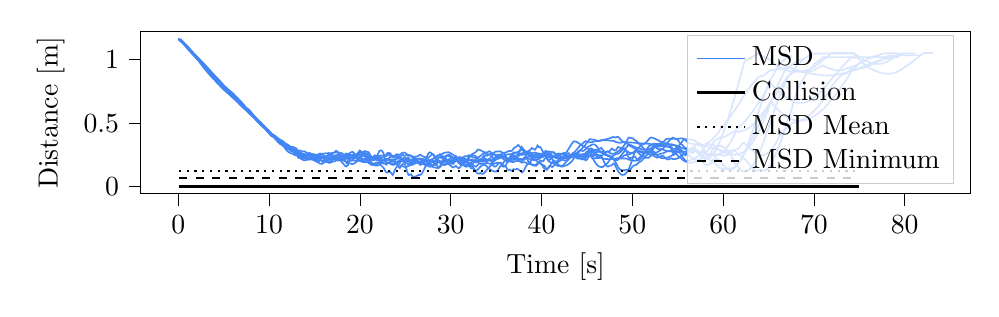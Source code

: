 % This file was created with tikzplotlib v0.9.16.
\begin{tikzpicture}

\definecolor{color0}{rgb}{0.259,0.522,0.957}

\begin{axis}[
width=1.0\linewidth,
height=0.3\linewidth,
clip marker paths=true,
scaled x ticks=false,
legend cell align={left},
legend style={fill opacity=0.8, draw opacity=1, text opacity=1, draw=white!80!black},
tick align=outside,
tick pos=left,
x grid style={white!69.02!black},
xlabel={Time [s]},
xmin=-4.156, xmax=87.269,
xtick style={color=black},
y grid style={white!69.02!black},
ylabel={Distance [m]},
ymin=-0.058, ymax=1.219,
ytick style={color=black}
]
\addplot [semithick, color0]
table {%
0.067 1.152
0.145 1.151
0.281 1.146
0.413 1.136
0.556 1.126
0.693 1.115
0.841 1.105
0.97 1.095
1.081 1.087
1.226 1.075
1.35 1.065
1.492 1.054
1.627 1.042
1.765 1.031
1.904 1.019
1.999 1.011
2.139 0.999
2.269 0.988
2.407 0.977
2.542 0.967
2.682 0.956
2.813 0.947
2.925 0.938
2.993 0.934
3.114 0.926
3.259 0.916
3.392 0.907
3.53 0.898
3.664 0.889
3.804 0.879
3.95 0.868
4.041 0.862
4.173 0.852
4.301 0.842
4.441 0.831
4.569 0.822
4.708 0.811
4.837 0.801
4.956 0.792
5.055 0.784
5.195 0.773
5.33 0.763
5.46 0.753
5.599 0.743
5.727 0.733
5.871 0.723
5.999 0.715
6.141 0.706
6.271 0.698
6.408 0.691
6.548 0.681
6.68 0.672
6.829 0.662
6.944 0.655
7.022 0.65
7.153 0.643
7.288 0.633
7.433 0.62
7.566 0.61
7.704 0.599
7.84 0.588
7.976 0.578
8.085 0.569
8.219 0.556
8.359 0.546
8.492 0.537
8.632 0.526
8.767 0.517
8.909 0.509
8.994 0.503
9.125 0.493
9.251 0.486
9.398 0.477
9.533 0.468
9.671 0.459
9.811 0.45
9.946 0.44
10.043 0.433
10.171 0.423
10.311 0.411
10.46 0.406
10.593 0.403
10.734 0.395
10.867 0.387
10.979 0.379
11.088 0.373
11.226 0.369
11.366 0.361
11.511 0.353
11.646 0.345
11.784 0.335
11.922 0.329
11.993 0.327
12.111 0.323
12.251 0.318
12.388 0.313
12.524 0.311
12.659 0.311
12.799 0.306
12.94 0.303
13.025 0.297
13.162 0.287
13.305 0.274
13.433 0.284
13.578 0.278
13.713 0.276
13.85 0.278
13.983 0.274
14.092 0.268
14.226 0.262
14.358 0.255
14.493 0.247
14.632 0.244
14.756 0.241
14.906 0.237
14.997 0.234
15.128 0.228
15.261 0.243
15.4 0.252
15.531 0.25
15.664 0.241
15.799 0.233
15.944 0.229
16.036 0.228
16.166 0.226
16.306 0.223
16.441 0.22
16.586 0.216
16.716 0.216
16.84 0.218
16.965 0.223
17.044 0.224
17.189 0.219
17.329 0.216
17.475 0.215
17.61 0.215
17.746 0.215
17.89 0.213
18.003 0.213
18.137 0.216
18.263 0.22
18.403 0.222
18.536 0.222
18.673 0.22
18.811 0.22
18.951 0.224
19.098 0.225
19.232 0.226
19.367 0.226
19.499 0.223
19.636 0.219
19.769 0.213
19.907 0.209
20.058 0.201
20.19 0.196
20.33 0.192
20.456 0.192
20.597 0.194
20.729 0.202
20.878 0.205
21.01 0.206
21.141 0.211
21.281 0.21
21.413 0.21
21.567 0.214
21.688 0.219
21.827 0.211
21.971 0.206
22.106 0.204
22.244 0.202
22.374 0.206
22.511 0.209
22.641 0.207
22.778 0.21
23.003 0.208
23.135 0.211
23.277 0.214
23.402 0.214
23.54 0.207
23.66 0.196
23.807 0.203
23.952 0.218
24.044 0.224
24.173 0.236
24.32 0.239
24.464 0.227
24.595 0.218
24.73 0.223
24.863 0.228
24.996 0.23
25.119 0.218
25.257 0.207
25.39 0.198
25.516 0.187
25.661 0.176
25.79 0.183
25.946 0.192
26.021 0.194
26.158 0.199
26.282 0.193
26.424 0.193
26.562 0.175
26.684 0.17
26.822 0.178
26.971 0.18
27.109 0.173
27.244 0.167
27.379 0.167
27.521 0.171
27.647 0.174
27.777 0.167
27.926 0.159
28.062 0.153
28.197 0.149
28.339 0.148
28.471 0.147
28.622 0.145
28.762 0.151
28.904 0.159
29.034 0.173
29.171 0.19
29.307 0.201
29.437 0.2
29.579 0.198
29.719 0.19
29.854 0.185
29.998 0.189
30.127 0.198
30.27 0.211
30.398 0.215
30.538 0.218
30.66 0.225
30.798 0.228
30.95 0.232
31.041 0.229
31.184 0.227
31.308 0.229
31.443 0.232
31.57 0.239
31.708 0.237
31.85 0.24
31.988 0.247
32.115 0.242
32.248 0.235
32.376 0.233
32.506 0.228
32.646 0.227
32.772 0.223
32.919 0.227
33.025 0.229
33.153 0.234
33.293 0.242
33.423 0.25
33.563 0.258
33.688 0.26
33.826 0.257
33.975 0.266
34.091 0.273
34.231 0.278
34.361 0.273
34.489 0.266
34.621 0.259
34.761 0.264
34.896 0.275
35.003 0.275
35.145 0.276
35.274 0.276
35.418 0.278
35.553 0.273
35.69 0.268
35.824 0.264
35.967 0.252
36.074 0.237
36.201 0.22
36.348 0.206
36.474 0.2
36.606 0.196
36.739 0.195
36.876 0.192
36.98 0.195
37.099 0.2
37.236 0.202
37.368 0.201
37.499 0.199
37.634 0.198
37.773 0.198
37.915 0.205
38.0 0.208
38.133 0.213
38.26 0.219
38.403 0.225
38.531 0.234
38.669 0.24
38.799 0.233
38.936 0.226
39.01 0.222
39.143 0.216
39.278 0.213
39.414 0.206
39.561 0.194
39.701 0.187
39.834 0.183
39.956 0.176
40.044 0.172
40.182 0.168
40.319 0.165
40.461 0.147
40.599 0.132
40.736 0.147
40.878 0.163
40.965 0.161
41.045 0.159
41.173 0.153
41.308 0.16
41.441 0.176
41.578 0.17
41.713 0.164
41.848 0.162
41.977 0.163
42.102 0.164
42.235 0.164
42.365 0.167
42.505 0.177
42.643 0.188
42.78 0.201
42.92 0.214
43.017 0.223
43.153 0.235
43.287 0.248
43.421 0.262
43.548 0.266
43.686 0.261
43.821 0.258
43.935 0.267
44.005 0.272
44.145 0.281
44.291 0.288
44.422 0.283
44.555 0.279
44.695 0.284
44.832 0.292
44.945 0.302
45.026 0.308
45.152 0.315
45.289 0.319
45.427 0.325
45.557 0.33
45.695 0.332
45.82 0.332
45.96 0.326
46.039 0.319
46.175 0.308
46.303 0.296
46.438 0.299
46.581 0.305
46.714 0.292
46.865 0.28
46.966 0.271
47.071 0.261
47.198 0.247
47.332 0.239
47.47 0.238
47.605 0.238
47.741 0.237
47.878 0.226
47.965 0.213
48.047 0.203
48.187 0.188
48.329 0.167
48.452 0.151
48.587 0.138
48.724 0.131
48.874 0.128
48.973 0.128
49.084 0.128
49.212 0.13
49.351 0.132
49.496 0.13
49.631 0.131
49.766 0.133
49.912 0.146
49.995 0.154
50.123 0.163
50.265 0.167
50.4 0.17
50.532 0.177
50.675 0.187
50.81 0.193
50.93 0.198
51.001 0.202
51.137 0.212
51.272 0.224
51.404 0.227
51.536 0.227
51.665 0.226
51.801 0.227
51.926 0.235
52.002 0.24
52.127 0.246
52.273 0.251
52.416 0.254
52.539 0.253
52.68 0.249
52.807 0.25
52.933 0.253
53.004 0.255
53.144 0.259
53.287 0.26
53.439 0.263
53.579 0.268
53.709 0.274
53.852 0.277
53.951 0.277
54.053 0.278
54.187 0.278
54.328 0.275
54.459 0.272
54.598 0.273
54.735 0.275
54.871 0.277
54.971 0.278
55.074 0.278
55.226 0.278
55.364 0.277
55.511 0.276
55.646 0.274
55.782 0.275
55.925 0.277
55.994 0.278
56.128 0.28
56.259 0.279
56.394 0.269
56.539 0.265
56.676 0.268
56.824 0.275
56.942 0.279
57.021 0.282
57.153 0.287
57.296 0.275
57.431 0.259
57.571 0.246
57.711 0.233
57.848 0.223
57.962 0.218
58.044 0.217
58.189 0.218
58.322 0.22
58.462 0.225
58.595 0.232
58.725 0.241
58.939 0.26
59.008 0.267
59.146 0.283
59.276 0.3
59.418 0.32
59.546 0.34
59.693 0.364
59.826 0.388
59.938 0.409
60.016 0.424
60.146 0.449
60.282 0.477
60.41 0.504
60.55 0.535
60.687 0.566
60.827 0.598
60.941 0.625
61.015 0.643
61.159 0.677
61.294 0.71
61.429 0.744
61.555 0.775
61.692 0.811
61.831 0.847
61.941 0.876
62.019 0.897
62.149 0.932
62.293 0.971
62.426 0.991
62.566 0.996
62.701 1.0
62.833 1.005
62.947 1.01
63.021 1.013
63.163 1.021
63.294 1.025
63.441 1.031
63.576 1.038
63.709 1.046
63.845 1.052
63.936 1.047
64.017 1.043
64.149 1.037
64.287 1.031
64.417 1.025
64.561 1.02
64.701 1.015
64.834 1.011
64.943 1.007
65.011 1.005
65.156 1.0
65.284 0.991
65.42 0.982
65.548 0.974
65.69 0.966
65.828 0.958
65.936 0.953
66.012 0.95
66.145 0.944
66.294 0.938
66.427 0.934
66.561 0.929
66.702 0.925
66.835 0.921
66.954 0.918
67.027 0.916
67.162 0.913
67.292 0.911
67.435 0.909
67.564 0.907
67.706 0.906
67.841 0.905
67.942 0.904
68.03 0.904
68.159 0.904
68.301 0.905
68.431 0.906
68.583 0.907
68.72 0.908
68.849 0.909
68.948 0.91
69.026 0.912
69.167 0.915
69.301 0.918
69.446 0.922
69.575 0.927
69.719 0.932
69.866 0.937
69.961 0.94
70.047 0.944
70.18 0.951
70.325 0.959
70.455 0.965
70.601 0.973
70.74 0.981
70.884 0.989
70.974 0.994
71.081 1.001
71.221 1.009
71.344 1.016
71.486 1.023
71.624 1.031
71.76 1.04
71.9 1.05
71.978 1.053
72.098 1.053
72.227 1.053
72.367 1.053
72.505 1.053
72.647 1.053
72.793 1.053
72.931 1.053
73.002 1.053
73.13 1.053
73.274 1.053
73.409 1.053
73.551 1.053
73.681 1.053
73.824 1.053
73.938 1.053
74.007 1.053
74.154 1.053
74.292 1.053
74.425 1.044
74.555 1.033
74.699 1.022
74.839 1.012
74.941 1.005
75.02 0.999
75.148 0.99
75.297 0.98
75.43 0.972
75.576 0.963
75.703 0.956
75.843 0.949
75.95 0.944
76.025 0.94
76.167 0.934
76.307 0.927
76.442 0.922
76.568 0.917
76.712 0.913
76.845 0.909
76.956 0.907
77.063 0.904
77.212 0.9
77.355 0.897
77.488 0.894
77.632 0.892
77.769 0.89
77.916 0.889
77.99 0.889
78.109 0.889
78.253 0.889
78.388 0.889
78.528 0.89
78.659 0.892
78.799 0.894
78.941 0.897
79.015 0.9
79.153 0.904
79.289 0.909
79.426 0.914
79.55 0.919
79.697 0.927
79.833 0.934
79.943 0.939
80.03 0.943
80.167 0.949
80.314 0.956
80.452 0.963
80.599 0.97
80.732 0.977
80.889 0.986
80.979 0.991
81.086 0.999
81.231 1.006
81.362 1.012
81.506 1.02
81.639 1.028
81.778 1.036
81.916 1.045
81.989 1.049
82.113 1.053
82.246 1.053
82.383 1.053
82.517 1.053
82.659 1.053
82.799 1.053
82.92 1.053
82.994 1.053
83.113 1.053
};
\addlegendentry{MSD}
\addplot [semithick, color0, forget plot]
table {%
0 1.161
0.085 1.16
0.223 1.154
0.354 1.144
0.492 1.134
0.622 1.125
0.764 1.114
0.913 1.103
0.989 1.097
1.107 1.089
1.242 1.077
1.377 1.066
1.514 1.055
1.662 1.043
1.807 1.032
1.93 1.021
2.004 1.015
2.128 1.004
2.264 0.993
2.394 0.982
2.53 0.971
2.668 0.96
2.813 0.948
2.936 0.938
3.007 0.932
3.148 0.921
3.285 0.911
3.432 0.9
3.556 0.891
3.697 0.88
3.832 0.87
3.929 0.863
4.005 0.857
4.133 0.848
4.279 0.838
4.417 0.828
4.561 0.815
4.694 0.804
4.835 0.793
4.941 0.783
5.015 0.778
5.169 0.766
5.306 0.756
5.442 0.746
5.577 0.736
5.712 0.725
5.857 0.713
5.947 0.707
6.042 0.7
6.17 0.69
6.312 0.681
6.448 0.672
6.595 0.664
6.728 0.657
6.874 0.648
6.965 0.642
7.046 0.636
7.19 0.625
7.327 0.616
7.482 0.603
7.611 0.593
7.754 0.581
7.894 0.571
7.976 0.565
8.092 0.557
8.237 0.548
8.372 0.539
8.508 0.528
8.648 0.516
8.783 0.507
8.927 0.496
9.003 0.49
9.128 0.481
9.274 0.472
9.414 0.465
9.552 0.455
9.677 0.444
9.818 0.431
9.948 0.423
10.058 0.412
10.198 0.401
10.336 0.395
10.468 0.39
10.599 0.382
10.739 0.371
10.869 0.362
10.982 0.354
11.101 0.348
11.241 0.343
11.381 0.334
11.516 0.324
11.654 0.316
11.786 0.311
11.922 0.305
12.011 0.299
12.149 0.292
12.289 0.296
12.415 0.29
12.553 0.279
12.676 0.277
12.828 0.274
12.96 0.265
13.062 0.258
13.192 0.251
13.332 0.258
13.467 0.253
13.597 0.24
13.734 0.24
13.867 0.25
13.976 0.252
14.082 0.254
14.217 0.263
14.348 0.262
14.484 0.266
14.624 0.258
14.754 0.252
14.908 0.249
14.989 0.25
15.109 0.253
15.247 0.247
15.377 0.235
15.514 0.259
15.645 0.26
15.777 0.253
15.92 0.249
16.002 0.244
16.153 0.237
16.286 0.24
16.428 0.243
16.561 0.243
16.703 0.247
16.838 0.252
16.981 0.257
17.099 0.262
17.242 0.273
17.385 0.282
17.516 0.275
17.66 0.259
17.788 0.245
17.946 0.245
18.043 0.248
18.176 0.252
18.316 0.25
18.445 0.244
18.58 0.237
18.713 0.228
18.856 0.218
19.004 0.224
19.142 0.228
19.264 0.232
19.416 0.238
19.551 0.238
19.687 0.244
19.825 0.235
19.969 0.232
20.087 0.237
20.214 0.239
20.36 0.244
20.505 0.239
20.634 0.235
20.77 0.222
20.898 0.219
21.03 0.225
21.149 0.218
21.285 0.211
21.412 0.213
21.545 0.212
21.682 0.211
21.813 0.211
21.963 0.226
22.082 0.234
22.217 0.241
22.355 0.244
22.495 0.243
22.628 0.242
22.756 0.24
22.899 0.241
23.047 0.247
23.192 0.25
23.325 0.239
23.458 0.237
23.598 0.233
23.738 0.23
23.873 0.234
24.015 0.243
24.153 0.253
24.291 0.251
24.431 0.251
24.564 0.261
24.704 0.265
24.847 0.268
24.986 0.264
25.099 0.26
25.225 0.251
25.358 0.249
25.485 0.244
25.622 0.237
25.748 0.233
25.886 0.235
25.997 0.232
26.118 0.224
26.253 0.217
26.379 0.219
26.517 0.22
26.645 0.221
26.786 0.219
26.935 0.217
27.049 0.215
27.191 0.214
27.328 0.217
27.478 0.224
27.612 0.231
27.757 0.241
27.894 0.25
28.018 0.256
28.153 0.248
28.288 0.229
28.423 0.237
28.551 0.244
28.688 0.244
28.819 0.241
28.97 0.241
29.1 0.239
29.23 0.234
29.37 0.23
29.509 0.239
29.647 0.244
29.769 0.239
29.909 0.235
30.031 0.232
30.166 0.229
30.306 0.225
30.432 0.234
30.567 0.241
30.697 0.228
30.837 0.224
30.983 0.227
31.106 0.222
31.234 0.217
31.364 0.218
31.501 0.22
31.633 0.217
31.773 0.212
31.91 0.215
32.036 0.226
32.161 0.241
32.305 0.253
32.446 0.258
32.581 0.264
32.719 0.269
32.858 0.278
32.993 0.292
33.114 0.29
33.252 0.287
33.389 0.283
33.522 0.275
33.669 0.271
33.798 0.27
33.951 0.262
34.078 0.256
34.224 0.252
34.352 0.252
34.492 0.254
34.631 0.252
34.757 0.251
34.901 0.249
35.023 0.246
35.152 0.242
35.289 0.236
35.424 0.233
35.562 0.231
35.688 0.224
35.823 0.215
35.97 0.207
36.087 0.202
36.219 0.198
36.357 0.196
36.48 0.196
36.62 0.197
36.753 0.203
36.897 0.213
37.002 0.213
37.121 0.214
37.258 0.217
37.379 0.22
37.526 0.221
37.672 0.218
37.809 0.213
37.959 0.215
38.059 0.223
38.209 0.233
38.339 0.226
38.479 0.222
38.611 0.219
38.753 0.216
38.886 0.215
39.018 0.211
39.16 0.208
39.296 0.207
39.434 0.209
39.559 0.213
39.695 0.217
39.828 0.223
39.973 0.23
40.089 0.238
40.225 0.249
40.363 0.26
40.491 0.27
40.636 0.274
40.766 0.277
40.913 0.273
41.018 0.273
41.147 0.273
41.288 0.269
41.417 0.264
41.549 0.259
41.683 0.254
41.821 0.247
41.97 0.248
42.079 0.252
42.224 0.258
42.356 0.262
42.492 0.261
42.623 0.259
42.767 0.248
42.905 0.239
43.015 0.236
43.153 0.236
43.283 0.242
43.426 0.254
43.557 0.266
43.699 0.276
43.832 0.286
43.948 0.297
44.027 0.304
44.152 0.315
44.292 0.327
44.422 0.332
44.562 0.34
44.692 0.349
44.832 0.358
44.97 0.354
45.084 0.351
45.217 0.349
45.345 0.348
45.482 0.349
45.612 0.351
45.755 0.354
45.885 0.356
45.99 0.357
46.107 0.358
46.242 0.358
46.382 0.359
46.513 0.361
46.65 0.364
46.775 0.364
46.928 0.365
47.001 0.366
47.139 0.366
47.274 0.364
47.405 0.362
47.548 0.362
47.675 0.361
47.82 0.36
47.942 0.359
48.027 0.357
48.167 0.352
48.293 0.349
48.43 0.347
48.56 0.345
48.698 0.345
48.831 0.347
48.955 0.349
49.033 0.35
49.181 0.35
49.318 0.35
49.437 0.35
49.583 0.348
49.714 0.347
49.852 0.347
49.973 0.346
50.083 0.346
50.223 0.345
50.352 0.345
50.501 0.341
50.625 0.342
50.777 0.341
50.922 0.34
50.998 0.34
51.119 0.34
51.266 0.338
51.41 0.338
51.543 0.338
51.683 0.337
51.81 0.337
51.938 0.336
52.007 0.334
52.142 0.331
52.279 0.33
52.411 0.328
52.554 0.326
52.685 0.324
52.824 0.323
52.937 0.322
53.013 0.322
53.144 0.322
53.277 0.321
53.417 0.319
53.542 0.317
53.681 0.316
53.809 0.315
53.942 0.315
54.01 0.316
54.141 0.32
54.282 0.324
54.414 0.325
54.55 0.326
54.69 0.324
54.825 0.318
54.934 0.315
55.007 0.313
55.141 0.309
55.283 0.293
55.425 0.285
55.554 0.27
55.691 0.259
55.827 0.255
55.947 0.254
56.027 0.254
56.172 0.252
56.314 0.24
56.449 0.234
56.588 0.225
56.722 0.218
56.867 0.213
56.956 0.211
57.058 0.21
57.189 0.209
57.329 0.211
57.474 0.214
57.609 0.203
57.752 0.191
57.887 0.183
57.971 0.178
58.049 0.175
58.191 0.171
58.329 0.171
58.464 0.174
58.605 0.179
58.745 0.187
58.887 0.2
58.965 0.208
59.051 0.217
59.185 0.225
59.328 0.217
59.46 0.214
59.586 0.204
59.718 0.194
59.852 0.182
59.95 0.174
60.019 0.168
60.154 0.158
60.285 0.15
60.427 0.142
60.557 0.138
60.687 0.134
60.829 0.131
60.941 0.132
61.017 0.134
61.147 0.141
61.277 0.149
61.405 0.159
61.546 0.171
61.677 0.181
61.804 0.193
61.937 0.207
62.004 0.215
62.141 0.232
62.265 0.248
62.391 0.265
62.517 0.282
62.659 0.301
62.8 0.322
62.926 0.341
62.996 0.352
63.114 0.369
63.244 0.388
63.37 0.406
63.504 0.425
63.636 0.444
63.774 0.464
63.92 0.485
63.994 0.495
64.123 0.514
64.253 0.532
64.39 0.552
64.518 0.571
64.654 0.59
64.791 0.61
64.92 0.629
64.996 0.641
65.12 0.659
65.257 0.668
65.387 0.656
65.529 0.643
65.663 0.632
65.802 0.622
65.951 0.611
66.035 0.605
66.175 0.596
66.308 0.588
66.445 0.58
66.571 0.572
66.71 0.565
66.852 0.557
66.96 0.552
67.046 0.549
67.185 0.543
67.328 0.537
67.461 0.533
67.609 0.528
67.74 0.525
67.884 0.522
67.969 0.52
68.076 0.519
68.214 0.518
68.344 0.518
68.488 0.518
68.627 0.518
68.762 0.519
68.916 0.521
68.987 0.522
69.109 0.524
69.246 0.527
69.395 0.531
69.524 0.535
69.668 0.54
69.804 0.546
69.926 0.55
70.003 0.554
70.136 0.56
70.278 0.567
70.411 0.574
70.551 0.582
70.683 0.589
70.821 0.598
70.947 0.606
71.018 0.61
71.158 0.619
71.296 0.629
71.436 0.641
71.574 0.653
71.715 0.666
71.85 0.679
71.944 0.687
72.02 0.694
72.147 0.704
72.293 0.716
72.428 0.726
72.575 0.739
72.709 0.752
72.855 0.767
72.945 0.777
73.014 0.785
73.149 0.799
73.286 0.812
73.433 0.828
73.57 0.842
73.703 0.857
73.839 0.872
73.942 0.884
74.018 0.894
74.149 0.908
74.289 0.918
74.426 0.926
74.559 0.94
74.692 0.95
74.834 0.961
74.951 0.97
75.036 0.976
75.178 0.983
75.301 0.988
75.448 0.994
75.588 1.0
};
\addplot [semithick, color0, forget plot]
table {%
0.14 1.161
0.228 1.158
0.359 1.149
0.494 1.139
0.629 1.129
0.771 1.118
0.915 1.108
0.992 1.103
1.113 1.094
1.253 1.084
1.387 1.073
1.515 1.063
1.654 1.053
1.801 1.042
1.933 1.031
2.002 1.026
2.142 1.016
2.28 1.003
2.412 0.992
2.547 0.981
2.673 0.97
2.818 0.959
2.93 0.95
3.005 0.945
3.131 0.936
3.268 0.927
3.408 0.918
3.548 0.908
3.689 0.897
3.826 0.886
3.944 0.876
4.013 0.87
4.152 0.859
4.295 0.848
4.429 0.838
4.566 0.828
4.694 0.818
4.829 0.806
4.936 0.797
5.01 0.791
5.149 0.779
5.281 0.768
5.415 0.757
5.549 0.747
5.684 0.737
5.82 0.726
5.941 0.717
6.01 0.712
6.147 0.703
6.285 0.694
6.423 0.685
6.565 0.675
6.701 0.666
6.843 0.657
6.938 0.652
7.014 0.647
7.149 0.639
7.288 0.631
7.428 0.623
7.555 0.617
7.692 0.611
7.82 0.604
7.95 0.592
8.026 0.585
8.163 0.573
8.297 0.563
8.426 0.552
8.568 0.541
8.699 0.531
8.832 0.521
8.964 0.51
9.079 0.501
9.205 0.491
9.35 0.479
9.479 0.469
9.605 0.459
9.743 0.448
9.878 0.44
9.994 0.432
10.12 0.424
10.256 0.416
10.402 0.401
10.545 0.388
10.68 0.378
10.813 0.367
10.952 0.356
11.028 0.35
11.167 0.339
11.302 0.332
11.442 0.329
11.573 0.32
11.702 0.312
11.851 0.309
11.969 0.305
12.072 0.299
12.2 0.294
12.339 0.294
12.482 0.291
12.613 0.287
12.749 0.282
12.882 0.278
12.986 0.275
13.099 0.269
13.235 0.268
13.365 0.268
13.501 0.26
13.643 0.253
13.772 0.251
13.914 0.251
13.998 0.25
14.129 0.246
14.262 0.251
14.402 0.246
14.543 0.239
14.673 0.238
14.816 0.235
14.946 0.227
15.028 0.226
15.159 0.228
15.294 0.241
15.422 0.241
15.565 0.239
15.71 0.235
15.846 0.232
15.99 0.231
16.109 0.234
16.25 0.237
16.385 0.225
16.52 0.231
16.649 0.226
16.779 0.216
16.938 0.208
17.015 0.211
17.158 0.219
17.287 0.219
17.421 0.217
17.552 0.222
17.687 0.232
17.824 0.233
17.97 0.225
18.087 0.218
18.222 0.21
18.359 0.201
18.489 0.193
18.627 0.187
18.764 0.183
18.889 0.182
19.02 0.18
19.155 0.177
19.29 0.179
19.422 0.184
19.56 0.192
19.692 0.199
19.83 0.201
19.979 0.204
20.099 0.207
20.232 0.21
20.362 0.208
20.511 0.202
20.637 0.196
20.769 0.196
20.915 0.188
21.017 0.183
21.155 0.179
21.276 0.177
21.423 0.176
21.551 0.175
21.693 0.183
21.814 0.19
21.963 0.19
22.062 0.187
22.183 0.187
22.316 0.192
22.453 0.211
22.59 0.206
22.72 0.2
22.86 0.195
22.991 0.19
23.111 0.186
23.251 0.182
23.381 0.178
23.52 0.172
23.648 0.171
23.787 0.172
23.929 0.176
24.027 0.181
24.162 0.186
24.294 0.191
24.442 0.199
24.575 0.206
24.706 0.208
24.839 0.206
24.972 0.202
25.078 0.192
25.198 0.182
25.331 0.172
25.464 0.185
25.609 0.204
25.742 0.208
25.884 0.213
25.988 0.216
26.111 0.216
26.25 0.217
26.378 0.218
26.515 0.22
26.646 0.215
26.787 0.206
26.926 0.201
27.036 0.199
27.169 0.197
27.301 0.196
27.445 0.196
27.582 0.196
27.724 0.196
27.859 0.197
28.006 0.198
28.137 0.2
28.271 0.205
28.405 0.211
28.531 0.218
28.682 0.228
28.808 0.227
28.962 0.226
29.08 0.225
29.222 0.225
29.355 0.231
29.49 0.243
29.632 0.247
29.772 0.25
29.916 0.247
30.017 0.242
30.162 0.232
30.294 0.223
30.44 0.213
30.577 0.208
30.71 0.212
30.852 0.216
30.997 0.219
31.134 0.222
31.259 0.215
31.393 0.208
31.53 0.202
31.662 0.195
31.804 0.201
31.946 0.207
32.073 0.208
32.207 0.211
32.354 0.213
32.487 0.209
32.626 0.205
32.769 0.202
32.913 0.2
33.01 0.2
33.139 0.2
33.274 0.198
33.413 0.21
33.546 0.215
33.677 0.207
33.805 0.204
33.955 0.206
34.069 0.209
34.206 0.213
34.329 0.208
34.474 0.195
34.607 0.189
34.745 0.194
34.891 0.21
34.996 0.23
35.127 0.251
35.269 0.247
35.418 0.244
35.544 0.237
35.69 0.228
35.835 0.234
35.974 0.246
36.09 0.25
36.224 0.252
36.361 0.255
36.493 0.255
36.631 0.254
36.758 0.255
36.916 0.268
37.009 0.269
37.144 0.268
37.279 0.269
37.409 0.273
37.551 0.279
37.686 0.294
37.833 0.312
37.981 0.297
38.109 0.277
38.247 0.262
38.377 0.261
38.519 0.253
38.652 0.242
38.791 0.235
38.935 0.233
39.015 0.234
39.148 0.239
39.285 0.234
39.43 0.238
39.559 0.247
39.696 0.25
39.834 0.249
39.975 0.248
40.092 0.25
40.225 0.258
40.361 0.274
40.479 0.281
40.615 0.274
40.741 0.267
40.876 0.26
41.001 0.253
41.133 0.247
41.271 0.241
41.4 0.235
41.534 0.229
41.673 0.224
41.806 0.219
41.952 0.217
42.063 0.216
42.195 0.214
42.319 0.21
42.472 0.207
42.594 0.205
42.725 0.204
42.851 0.204
42.984 0.213
43.1 0.222
43.238 0.23
43.371 0.236
43.508 0.241
43.658 0.245
43.785 0.244
43.941 0.243
44.024 0.244
44.156 0.247
44.296 0.249
44.42 0.25
44.555 0.251
44.691 0.253
44.839 0.262
44.98 0.275
45.096 0.278
45.224 0.282
45.362 0.267
45.494 0.246
45.625 0.226
45.765 0.207
45.905 0.19
46.022 0.178
46.159 0.167
46.302 0.16
46.439 0.155
46.571 0.153
46.711 0.154
46.838 0.16
46.972 0.167
47.075 0.173
47.209 0.181
47.333 0.191
47.475 0.205
47.615 0.221
47.74 0.236
47.881 0.242
47.972 0.245
48.091 0.251
48.222 0.258
48.365 0.258
48.509 0.261
48.653 0.27
48.795 0.28
48.933 0.29
49.009 0.297
49.143 0.297
49.273 0.287
49.404 0.279
49.549 0.272
49.684 0.268
49.814 0.265
49.949 0.264
50.022 0.264
50.164 0.267
50.297 0.271
50.444 0.279
50.589 0.271
50.724 0.261
50.877 0.251
50.971 0.246
51.08 0.241
51.21 0.237
51.357 0.237
51.487 0.242
51.634 0.249
51.776 0.258
51.921 0.271
52.008 0.28
52.141 0.297
52.28 0.318
52.413 0.322
52.565 0.31
52.697 0.302
52.825 0.294
52.951 0.293
53.034 0.294
53.176 0.298
53.307 0.294
53.454 0.289
53.584 0.285
53.724 0.282
53.87 0.28
53.964 0.279
54.049 0.279
54.185 0.28
54.325 0.282
54.462 0.286
54.599 0.292
54.731 0.299
54.863 0.306
54.975 0.312
55.088 0.32
55.23 0.33
55.366 0.342
55.501 0.355
55.632 0.369
55.774 0.373
55.92 0.36
55.994 0.354
56.133 0.346
56.275 0.341
56.407 0.339
56.532 0.337
56.676 0.337
56.816 0.333
56.941 0.331
57.022 0.33
57.152 0.329
57.293 0.328
57.418 0.327
57.556 0.326
57.689 0.327
57.834 0.329
57.967 0.332
58.069 0.335
58.212 0.34
58.345 0.346
58.485 0.353
58.618 0.36
58.758 0.368
58.902 0.378
58.987 0.384
59.113 0.394
59.243 0.404
59.383 0.417
59.521 0.43
59.659 0.444
59.793 0.458
59.925 0.471
59.999 0.477
60.12 0.488
60.259 0.501
60.391 0.514
60.531 0.527
60.663 0.54
60.802 0.554
60.934 0.567
61.004 0.574
61.144 0.589
61.284 0.602
61.423 0.617
61.551 0.631
61.689 0.646
61.824 0.661
61.935 0.674
62.009 0.683
62.136 0.698
62.274 0.711
62.403 0.723
62.542 0.737
62.669 0.751
62.806 0.766
62.918 0.779
62.987 0.787
63.108 0.801
63.241 0.812
63.393 0.822
63.527 0.833
63.667 0.846
63.797 0.858
63.917 0.863
63.988 0.866
64.107 0.871
64.25 0.869
64.383 0.875
64.526 0.877
64.656 0.885
64.801 0.894
64.93 0.902
64.996 0.906
65.131 0.915
65.262 0.918
65.407 0.919
65.535 0.92
65.675 0.921
65.811 0.922
65.959 0.924
66.046 0.925
66.187 0.926
66.326 0.927
66.457 0.928
66.594 0.93
66.732 0.934
66.879 0.938
66.981 0.941
67.096 0.944
67.237 0.949
67.37 0.954
67.517 0.96
67.658 0.967
67.798 0.973
67.928 0.98
68.003 0.984
68.138 0.988
68.269 0.992
68.406 0.995
68.532 0.998
68.676 1.002
68.809 1.005
68.927 1.008
69.003 1.011
69.136 1.017
69.286 1.025
69.421 1.031
69.561 1.04
69.696 1.049
69.836 1.049
69.941 1.049
70.014 1.049
70.149 1.049
70.279 1.049
70.418 1.049
70.546 1.049
70.684 1.049
70.812 1.049
70.947 1.049
71.025 1.049
71.162 1.049
71.3 1.049
71.427 1.049
71.559 1.049
71.692 1.049
71.832 1.049
71.94 1.049
72.018 1.049
72.16 1.049
72.289 1.049
72.431 1.049
72.562 1.049
72.704 1.049
72.839 1.049
72.95 1.049
73.033 1.049
73.166 1.049
73.311 1.049
73.435 1.049
73.577 1.049
73.701 1.049
73.848 1.049
73.948 1.049
74.029 1.049
74.17 1.049
74.3 1.049
74.435 1.049
74.564 1.044
74.702 1.038
74.833 1.031
74.933 1.026
75.006 1.022
75.139 1.016
75.282 1.009
75.408 1.004
75.55 0.998
75.679 0.994
75.815 0.989
75.928 0.986
76.002 0.984
76.135 0.98
76.268 0.976
76.404 0.972
76.543 0.97
76.688 0.968
76.826 0.967
76.94 0.966
77.018 0.966
77.155 0.967
77.297 0.968
77.418 0.969
77.562 0.971
77.691 0.974
77.834 0.978
77.926 0.981
78.0 0.983
78.126 0.988
78.261 0.993
78.406 0.999
78.538 1.004
78.684 1.009
78.817 1.015
78.929 1.02
79.002 1.023
79.132 1.029
79.275 1.036
79.406 1.044
79.556 1.049
79.693 1.049
79.834 1.049
79.942 1.049
80.02 1.049
80.162 1.049
80.295 1.049
80.439 1.049
80.57 1.049
80.717 1.049
80.843 1.049
80.947 1.049
81.025 1.049
81.159 1.049
};
\addplot [semithick, color0, forget plot]
table {%
0.175 1.161
0.265 1.159
0.407 1.151
0.545 1.14
0.687 1.13
0.824 1.12
0.945 1.112
1.033 1.105
1.165 1.094
1.301 1.083
1.433 1.072
1.579 1.061
1.714 1.05
1.857 1.04
1.94 1.034
2.019 1.029
2.172 1.017
2.305 1.007
2.445 0.996
2.583 0.985
2.727 0.975
2.862 0.965
2.966 0.958
3.044 0.951
3.188 0.94
3.33 0.929
3.455 0.919
3.596 0.908
3.728 0.898
3.876 0.885
3.962 0.878
4.071 0.87
4.206 0.859
4.35 0.849
4.487 0.839
4.62 0.829
4.765 0.817
4.902 0.807
4.984 0.8
5.099 0.792
5.244 0.783
5.383 0.774
5.509 0.765
5.651 0.757
5.792 0.748
5.937 0.74
6.006 0.736
6.155 0.725
6.287 0.715
6.417 0.706
6.56 0.696
6.699 0.685
6.844 0.675
6.965 0.666
7.072 0.656
7.2 0.645
7.338 0.633
7.476 0.621
7.603 0.609
7.743 0.597
7.869 0.587
7.963 0.579
8.042 0.572
8.185 0.561
8.325 0.551
8.466 0.541
8.608 0.53
8.739 0.519
8.87 0.508
8.983 0.498
9.103 0.487
9.235 0.478
9.371 0.471
9.503 0.464
9.636 0.457
9.779 0.451
9.912 0.444
10.009 0.44
10.133 0.429
10.272 0.419
10.412 0.408
10.545 0.401
10.68 0.394
10.811 0.385
10.957 0.372
11.05 0.364
11.187 0.358
11.313 0.357
11.453 0.349
11.584 0.343
11.719 0.34
11.861 0.337
11.972 0.333
12.081 0.329
12.211 0.319
12.354 0.313
12.487 0.307
12.619 0.302
12.759 0.297
12.889 0.288
12.997 0.278
13.113 0.27
13.261 0.258
13.4 0.251
13.543 0.244
13.676 0.241
13.813 0.24
13.946 0.238
14.024 0.237
14.162 0.237
14.29 0.239
14.426 0.235
14.57 0.232
14.701 0.232
14.944 0.245
15.018 0.247
15.16 0.23
15.298 0.216
15.441 0.204
15.569 0.207
15.705 0.206
15.836 0.196
15.962 0.191
16.048 0.191
16.176 0.194
16.317 0.202
16.445 0.199
16.583 0.192
16.723 0.197
16.861 0.211
16.952 0.214
17.026 0.216
17.16 0.22
17.288 0.223
17.437 0.226
17.57 0.221
17.72 0.214
17.855 0.206
17.985 0.194
18.136 0.182
18.267 0.172
18.404 0.159
18.532 0.158
18.667 0.167
18.802 0.196
18.946 0.203
19.033 0.203
19.165 0.204
19.308 0.205
19.436 0.204
19.584 0.202
19.719 0.203
19.862 0.213
20.008 0.202
20.135 0.2
20.278 0.201
20.405 0.208
20.545 0.219
20.671 0.214
20.805 0.208
20.955 0.201
21.047 0.196
21.182 0.191
21.309 0.189
21.436 0.182
21.574 0.171
21.712 0.165
21.847 0.165
21.992 0.165
22.11 0.169
22.238 0.175
22.38 0.163
22.506 0.155
22.653 0.143
22.788 0.122
22.929 0.11
23.055 0.112
23.19 0.117
23.33 0.117
23.463 0.104
23.603 0.091
23.729 0.107
23.869 0.133
23.998 0.149
24.141 0.164
24.273 0.154
24.401 0.145
24.548 0.162
24.683 0.175
24.832 0.175
24.978 0.173
25.112 0.14
25.25 0.107
25.371 0.09
25.501 0.093
25.638 0.097
25.78 0.082
25.922 0.069
26.036 0.076
26.161 0.081
26.301 0.085
26.444 0.09
26.584 0.09
26.726 0.094
26.851 0.106
26.992 0.123
27.108 0.14
27.253 0.161
27.388 0.169
27.518 0.161
27.667 0.156
27.804 0.156
27.954 0.16
28.087 0.171
28.224 0.184
28.359 0.189
28.509 0.165
28.654 0.146
28.781 0.157
28.927 0.175
29.072 0.192
29.217 0.21
29.348 0.226
29.492 0.211
29.631 0.191
29.766 0.187
29.91 0.198
30.047 0.201
30.183 0.201
30.307 0.203
30.44 0.204
30.563 0.205
30.706 0.204
30.843 0.202
30.995 0.201
31.128 0.196
31.251 0.191
31.384 0.185
31.516 0.178
31.662 0.17
31.794 0.176
31.932 0.183
32.066 0.184
32.188 0.185
32.332 0.196
32.459 0.201
32.604 0.202
32.736 0.195
32.88 0.195
32.997 0.196
33.12 0.202
33.256 0.215
33.384 0.204
33.529 0.195
33.657 0.197
33.797 0.198
33.951 0.194
34.05 0.2
34.185 0.206
34.322 0.207
34.46 0.205
34.592 0.212
34.725 0.213
34.863 0.221
35.006 0.233
35.136 0.238
35.264 0.246
35.401 0.252
35.532 0.254
35.677 0.247
35.809 0.24
35.959 0.232
36.051 0.23
36.173 0.225
36.321 0.223
36.452 0.223
36.591 0.227
36.721 0.232
36.86 0.24
37.001 0.241
37.143 0.232
37.276 0.225
37.408 0.219
37.548 0.215
37.678 0.214
37.818 0.214
37.96 0.217
38.094 0.224
38.241 0.235
38.373 0.249
38.517 0.269
38.645 0.284
38.784 0.29
38.932 0.303
39.026 0.3
39.156 0.294
39.293 0.29
39.431 0.305
39.558 0.324
39.695 0.311
39.829 0.311
39.983 0.299
40.104 0.281
40.242 0.263
40.384 0.247
40.515 0.23
40.653 0.213
40.789 0.199
40.936 0.191
41.033 0.188
41.168 0.185
41.294 0.185
41.437 0.185
41.565 0.186
41.699 0.189
41.831 0.194
41.955 0.198
42.05 0.202
42.18 0.21
42.315 0.22
42.446 0.235
42.573 0.25
42.719 0.266
42.838 0.28
42.976 0.296
43.08 0.308
43.217 0.324
43.352 0.338
43.492 0.353
43.629 0.357
43.755 0.354
43.903 0.35
44.001 0.347
44.141 0.34
44.269 0.332
44.406 0.325
44.541 0.319
44.674 0.316
44.814 0.311
44.961 0.302
45.072 0.299
45.203 0.295
45.344 0.297
45.486 0.301
45.62 0.289
45.754 0.278
45.888 0.27
45.996 0.27
46.113 0.271
46.254 0.273
46.391 0.273
46.533 0.273
46.668 0.274
46.799 0.273
46.98 0.271
47.099 0.272
47.241 0.274
47.372 0.272
47.51 0.265
47.64 0.26
47.778 0.258
47.93 0.259
48.008 0.26
48.142 0.264
48.278 0.269
48.414 0.276
48.548 0.283
48.695 0.293
48.826 0.3
48.956 0.31
49.04 0.318
49.167 0.331
49.309 0.349
49.447 0.368
49.594 0.386
49.719 0.384
49.874 0.382
49.975 0.38
50.085 0.379
50.229 0.367
50.359 0.363
50.502 0.357
50.635 0.345
50.775 0.334
50.931 0.324
51.0 0.318
51.123 0.309
51.249 0.301
51.393 0.291
51.531 0.284
51.678 0.276
51.816 0.271
51.939 0.268
52.025 0.266
52.156 0.264
52.294 0.264
52.418 0.265
52.562 0.268
52.683 0.269
52.81 0.273
52.936 0.278
53.005 0.281
53.142 0.288
53.277 0.295
53.414 0.302
53.545 0.311
53.687 0.32
53.815 0.329
53.938 0.339
54.011 0.333
54.139 0.32
54.28 0.309
54.418 0.302
54.554 0.285
54.678 0.269
54.821 0.258
54.935 0.249
55.006 0.244
55.141 0.236
55.276 0.228
55.411 0.219
55.548 0.21
55.69 0.203
55.83 0.196
55.939 0.197
56.015 0.199
56.158 0.204
56.294 0.206
56.424 0.209
56.562 0.212
56.691 0.218
56.83 0.225
56.936 0.226
57.006 0.228
57.143 0.233
57.274 0.242
57.417 0.254
57.548 0.267
57.692 0.281
57.828 0.295
57.947 0.309
58.025 0.317
58.16 0.332
58.31 0.338
58.448 0.335
58.587 0.332
58.725 0.331
58.866 0.327
58.954 0.324
59.044 0.321
59.186 0.32
59.317 0.323
59.455 0.321
59.591 0.319
59.737 0.322
59.864 0.315
59.954 0.313
60.05 0.31
60.18 0.31
60.32 0.3
60.449 0.281
60.592 0.273
60.725 0.258
60.865 0.242
60.953 0.231
61.027 0.222
61.164 0.204
61.291 0.188
61.433 0.171
61.562 0.157
61.701 0.145
61.835 0.137
61.946 0.128
62.035 0.124
62.16 0.121
62.303 0.118
62.436 0.118
62.578 0.119
62.705 0.123
62.841 0.13
62.943 0.136
63.012 0.142
63.147 0.153
63.278 0.166
63.416 0.182
63.551 0.199
63.687 0.218
63.82 0.239
63.96 0.262
64.046 0.276
64.174 0.299
64.309 0.324
64.445 0.351
64.592 0.381
64.725 0.409
64.878 0.439
64.958 0.457
65.058 0.478
65.202 0.504
65.335 0.53
65.475 0.56
65.605 0.59
65.75 0.623
65.888 0.652
65.98 0.672
66.101 0.698
66.222 0.718
66.367 0.746
66.509 0.766
66.648 0.788
66.782 0.808
66.922 0.83
66.994 0.841
67.118 0.859
67.258 0.873
67.386 0.887
67.529 0.9
67.669 0.912
67.812 0.921
67.923 0.935
67.999 0.944
68.132 0.956
68.264 0.963
68.404 0.969
68.53 0.981
68.667 0.989
68.8 1.004
68.926 1.016
};
\addplot [semithick, color0, forget plot]
table {%
0 1.161
0.081 1.161
0.217 1.155
0.345 1.146
0.487 1.135
0.622 1.125
0.76 1.114
0.9 1.103
0.98 1.096
1.104 1.087
1.228 1.077
1.371 1.067
1.504 1.057
1.65 1.047
1.782 1.037
1.932 1.026
2.008 1.02
2.133 1.009
2.282 0.998
2.411 0.988
2.552 0.977
2.685 0.967
2.836 0.955
2.947 0.946
3.035 0.939
3.173 0.928
3.304 0.917
3.444 0.906
3.576 0.896
3.714 0.884
3.848 0.873
3.954 0.864
4.035 0.857
4.163 0.846
4.305 0.833
4.443 0.821
4.583 0.809
4.706 0.798
4.85 0.786
4.938 0.778
5.014 0.772
5.152 0.762
5.287 0.751
5.432 0.741
5.57 0.732
5.713 0.722
5.839 0.713
5.948 0.706
6.025 0.7
6.156 0.692
6.306 0.682
6.439 0.673
6.581 0.665
6.717 0.655
6.859 0.645
6.944 0.639
7.025 0.633
7.16 0.622
7.29 0.613
7.428 0.605
7.566 0.597
7.711 0.589
7.844 0.581
7.962 0.573
8.067 0.566
8.198 0.557
8.333 0.547
8.468 0.539
8.604 0.531
8.734 0.522
8.881 0.513
8.985 0.506
9.101 0.497
9.23 0.489
9.361 0.482
9.504 0.472
9.632 0.464
9.769 0.452
9.904 0.442
9.993 0.435
10.122 0.42
10.263 0.413
10.404 0.405
10.542 0.391
10.69 0.38
10.816 0.372
10.962 0.356
11.041 0.348
11.187 0.338
11.332 0.341
11.47 0.34
11.602 0.337
11.738 0.328
11.881 0.318
11.998 0.31
12.131 0.297
12.271 0.286
12.399 0.279
12.54 0.276
12.668 0.274
12.81 0.268
12.94 0.262
13.021 0.259
13.146 0.257
13.294 0.255
13.432 0.257
13.555 0.265
13.688 0.26
13.818 0.259
13.963 0.251
14.043 0.246
14.187 0.238
14.335 0.238
14.459 0.234
14.592 0.23
14.725 0.221
14.863 0.21
14.978 0.206
15.106 0.201
15.231 0.194
15.379 0.192
15.52 0.184
15.654 0.179
15.797 0.178
15.943 0.183
16.025 0.187
16.152 0.197
16.284 0.204
16.415 0.209
16.548 0.219
16.685 0.231
16.811 0.238
16.965 0.243
17.062 0.241
17.202 0.241
17.328 0.246
17.466 0.252
17.601 0.251
17.733 0.245
17.873 0.234
17.996 0.222
18.119 0.211
18.245 0.201
18.38 0.212
18.52 0.227
18.647 0.235
18.785 0.239
18.917 0.233
19.039 0.231
19.172 0.232
19.302 0.237
19.427 0.246
19.568 0.25
19.698 0.256
19.832 0.268
19.988 0.284
20.112 0.278
20.25 0.269
20.376 0.263
20.509 0.258
20.652 0.251
20.775 0.241
20.917 0.226
21.059 0.212
21.194 0.21
21.334 0.214
21.467 0.226
21.597 0.225
21.74 0.229
21.87 0.235
21.987 0.233
22.109 0.23
22.256 0.221
22.387 0.225
22.515 0.231
22.648 0.231
22.793 0.219
22.926 0.213
23.021 0.215
23.15 0.213
23.287 0.211
23.413 0.209
23.553 0.208
23.674 0.206
23.815 0.197
23.966 0.184
24.075 0.174
24.206 0.163
24.344 0.157
24.485 0.162
24.612 0.164
24.751 0.158
24.885 0.155
25.006 0.153
25.154 0.154
25.287 0.161
25.423 0.164
25.555 0.166
25.686 0.17
25.82 0.172
25.975 0.177
26.082 0.182
26.222 0.19
26.359 0.192
26.492 0.191
26.625 0.193
26.747 0.202
26.89 0.199
26.999 0.202
27.118 0.207
27.26 0.207
27.394 0.206
27.527 0.209
27.648 0.207
27.786 0.202
27.932 0.195
28.017 0.191
28.141 0.185
28.265 0.18
28.402 0.185
28.532 0.195
28.677 0.203
28.798 0.198
28.944 0.184
29.032 0.18
29.161 0.174
29.298 0.169
29.424 0.182
29.564 0.181
29.697 0.182
29.833 0.186
29.983 0.183
30.115 0.18
30.26 0.178
30.386 0.188
30.524 0.199
30.649 0.206
30.791 0.213
30.931 0.218
31.042 0.213
31.172 0.205
31.298 0.198
31.433 0.196
31.562 0.192
31.697 0.191
31.823 0.193
31.969 0.182
32.069 0.165
32.207 0.146
32.345 0.142
32.479 0.142
32.615 0.134
32.744 0.126
32.888 0.127
32.996 0.134
33.122 0.144
33.255 0.155
33.386 0.163
33.526 0.168
33.659 0.172
33.802 0.181
33.951 0.187
34.065 0.184
34.19 0.181
34.324 0.179
34.475 0.177
34.598 0.178
34.738 0.179
34.875 0.181
35.005 0.184
35.138 0.187
35.285 0.188
35.433 0.187
35.564 0.185
35.706 0.175
35.832 0.165
35.986 0.159
36.103 0.157
36.229 0.135
36.355 0.13
36.5 0.133
36.636 0.125
36.759 0.123
36.906 0.137
37.016 0.135
37.153 0.135
37.29 0.139
37.432 0.135
37.566 0.129
37.706 0.119
37.853 0.111
37.991 0.119
38.105 0.133
38.235 0.152
38.372 0.168
38.502 0.176
38.643 0.187
38.778 0.199
38.921 0.209
39.039 0.22
39.176 0.23
39.314 0.227
39.442 0.227
39.575 0.229
39.717 0.232
39.845 0.233
39.992 0.238
40.115 0.245
40.259 0.246
40.395 0.249
40.526 0.252
40.655 0.257
40.8 0.257
40.946 0.241
41.029 0.232
41.159 0.218
41.285 0.207
41.424 0.197
41.549 0.19
41.687 0.183
41.825 0.174
41.974 0.165
42.107 0.159
42.229 0.156
42.371 0.158
42.497 0.162
42.634 0.164
42.772 0.167
42.928 0.174
43.02 0.179
43.153 0.187
43.286 0.195
43.425 0.207
43.564 0.222
43.697 0.236
43.842 0.25
43.983 0.242
44.085 0.232
44.22 0.222
44.353 0.216
44.484 0.213
44.61 0.214
44.755 0.219
44.89 0.228
45.019 0.238
45.159 0.253
45.292 0.27
45.429 0.266
45.562 0.249
45.699 0.239
45.834 0.245
45.987 0.247
46.113 0.25
46.251 0.249
46.392 0.234
46.524 0.226
46.669 0.221
46.797 0.22
46.945 0.218
47.028 0.217
47.175 0.217
47.308 0.216
47.447 0.216
47.578 0.215
47.716 0.217
47.855 0.22
47.98 0.22
48.099 0.22
48.233 0.22
48.362 0.223
48.495 0.222
48.632 0.225
48.77 0.229
48.91 0.235
48.993 0.238
49.114 0.244
49.254 0.248
49.389 0.251
49.517 0.253
49.662 0.254
49.786 0.257
49.934 0.262
50.015 0.265
50.16 0.272
50.305 0.281
50.44 0.29
50.582 0.3
50.711 0.308
50.854 0.316
50.963 0.322
51.051 0.327
51.188 0.333
51.335 0.337
51.482 0.346
51.615 0.355
51.76 0.367
51.9 0.379
51.993 0.385
52.128 0.386
52.268 0.383
52.415 0.38
52.548 0.375
52.688 0.37
52.816 0.366
52.934 0.361
53.005 0.359
53.143 0.353
53.273 0.349
53.409 0.344
53.55 0.341
53.691 0.34
53.841 0.339
53.952 0.337
54.037 0.334
54.17 0.332
54.308 0.333
54.444 0.331
54.575 0.327
54.72 0.324
54.855 0.323
54.954 0.321
55.032 0.318
55.17 0.314
55.3 0.31
55.44 0.305
55.584 0.301
55.715 0.298
55.863 0.295
55.962 0.294
56.071 0.296
56.208 0.294
56.346 0.291
56.495 0.292
56.625 0.292
56.772 0.289
56.917 0.286
56.995 0.283
57.118 0.279
57.259 0.278
57.394 0.272
57.535 0.267
57.672 0.264
57.803 0.262
57.914 0.259
57.982 0.257
58.108 0.255
58.241 0.255
58.381 0.254
58.526 0.255
58.659 0.255
58.801 0.255
58.915 0.255
58.991 0.255
59.109 0.255
59.249 0.253
59.385 0.253
59.527 0.252
59.665 0.249
59.803 0.248
59.946 0.244
60.017 0.242
60.157 0.242
60.29 0.244
60.435 0.249
60.57 0.253
60.697 0.257
60.842 0.263
60.948 0.269
61.041 0.275
61.173 0.28
61.314 0.278
61.449 0.272
61.581 0.259
61.718 0.257
61.853 0.243
61.95 0.237
62.028 0.233
62.164 0.223
62.299 0.22
62.436 0.214
62.571 0.201
62.705 0.188
62.852 0.175
62.954 0.166
63.052 0.158
63.184 0.148
63.327 0.139
63.456 0.132
63.603 0.127
63.748 0.125
63.883 0.125
63.978 0.127
64.083 0.131
64.221 0.13
64.349 0.127
64.493 0.125
64.637 0.127
64.772 0.132
64.917 0.14
64.988 0.145
65.119 0.158
65.254 0.173
65.399 0.193
65.522 0.211
65.67 0.236
65.805 0.26
65.933 0.284
66.009 0.297
66.139 0.316
66.283 0.341
66.418 0.367
66.553 0.397
66.695 0.428
66.825 0.457
66.934 0.481
67.003 0.497
67.14 0.528
67.271 0.554
67.412 0.58
67.54 0.608
67.687 0.645
67.828 0.683
67.947 0.712
68.029 0.732
68.155 0.756
68.297 0.778
68.434 0.796
68.573 0.814
68.714 0.834
68.85 0.851
68.959 0.863
69.038 0.872
69.189 0.889
69.325 0.897
69.466 0.912
69.596 0.924
69.734 0.937
69.87 0.945
69.948 0.953
70.039 0.963
70.167 0.972
70.305 0.98
70.431 0.986
70.564 0.991
70.7 0.998
70.832 1.007
70.962 1.017
71.043 1.02
71.184 1.02
71.326 1.02
71.462 1.02
71.588 1.02
71.733 1.02
71.878 1.02
71.961 1.02
72.066 1.02
72.203 1.02
72.343 1.02
72.476 1.02
72.618 1.02
72.755 1.02
72.886 1.02
72.973 1.02
73.078 1.02
73.227 1.02
73.355 1.02
73.495 1.02
73.63 1.02
73.772 1.02
73.9 1.02
73.97 1.02
74.079 1.02
74.207 1.02
74.361 1.02
74.488 1.02
74.62 1.02
74.758 1.02
74.901 1.02
74.977 1.02
75.081 1.02
75.221 1.02
75.348 1.02
75.483 1.02
75.616 1.02
75.757 1.02
75.897 1.02
75.966 1.02
76.077 1.02
76.21 1.02
76.349 1.02
76.482 1.02
76.627 1.02
76.767 1.02
76.902 1.02
76.978 1.02
77.088 1.02
77.225 1.02
77.369 1.02
77.508 1.02
77.632 1.02
77.773 1.02
77.898 1.02
77.969 1.02
78.085 1.02
78.218 1.02
78.359 1.02
78.496 1.02
78.643 1.02
78.781 1.02
78.921 1.02
78.994 1.02
79.117 1.02
79.264 1.02
79.396 1.02
};
\addplot [semithick, color0, forget plot]
table {%
0 1.161
0.087 1.16
0.215 1.155
0.365 1.144
0.501 1.134
0.643 1.123
0.773 1.114
0.924 1.101
0.999 1.095
1.918 1.019
1.991 1.013
2.113 1.002
2.26 0.989
2.396 0.977
2.531 0.964
2.666 0.95
2.811 0.936
2.93 0.926
3.0 0.92
3.145 0.907
3.288 0.895
3.429 0.884
3.568 0.873
3.711 0.861
3.845 0.851
3.939 0.844
4.017 0.838
4.15 0.827
4.295 0.815
4.433 0.806
4.58 0.795
4.713 0.785
4.86 0.774
4.957 0.767
5.035 0.761
5.174 0.753
5.306 0.744
5.443 0.736
5.581 0.728
5.711 0.72
5.851 0.712
5.939 0.708
6.019 0.704
6.151 0.696
6.294 0.684
6.426 0.674
6.564 0.663
6.7 0.653
6.835 0.643
6.945 0.634
7.017 0.629
7.157 0.621
7.292 0.612
7.44 0.604
7.569 0.595
7.709 0.586
7.846 0.577
7.958 0.57
8.041 0.564
8.179 0.554
8.324 0.546
8.452 0.536
8.58 0.526
8.715 0.515
8.861 0.507
8.987 0.498
9.105 0.487
9.249 0.475
9.381 0.467
9.518 0.458
9.64 0.449
9.784 0.441
9.931 0.434
10.016 0.429
10.16 0.42
10.294 0.41
10.436 0.405
10.563 0.396
10.703 0.385
10.833 0.371
10.961 0.358
11.045 0.351
11.18 0.343
11.322 0.333
11.453 0.327
11.597 0.318
11.729 0.305
11.867 0.291
11.989 0.28
12.104 0.274
12.244 0.268
12.369 0.263
12.507 0.26
12.64 0.256
12.78 0.249
12.905 0.246
13.009 0.245
13.14 0.244
13.263 0.244
13.413 0.242
13.544 0.241
13.679 0.24
13.822 0.236
13.961 0.233
14.047 0.231
14.176 0.226
14.321 0.223
14.447 0.223
14.581 0.222
14.712 0.22
14.864 0.217
14.975 0.215
15.086 0.213
15.226 0.209
15.363 0.203
15.498 0.198
15.635 0.211
15.775 0.207
15.916 0.204
16.005 0.205
16.145 0.21
16.275 0.206
16.41 0.194
16.548 0.188
16.694 0.186
16.836 0.192
16.977 0.195
17.081 0.197
17.222 0.2
17.355 0.204
17.492 0.209
17.641 0.215
17.765 0.222
17.914 0.233
18.001 0.239
18.144 0.233
18.284 0.225
18.413 0.223
18.562 0.223
18.689 0.218
18.821 0.213
18.963 0.215
19.075 0.224
19.202 0.236
19.34 0.257
19.474 0.251
19.607 0.247
19.74 0.251
19.882 0.263
20.004 0.265
20.132 0.265
20.265 0.261
20.396 0.249
20.52 0.238
20.669 0.242
20.803 0.26
20.958 0.254
21.079 0.233
21.222 0.21
21.357 0.21
21.503 0.234
21.636 0.246
21.766 0.241
21.911 0.234
22.02 0.224
22.162 0.211
22.291 0.203
22.437 0.197
22.57 0.186
22.698 0.182
22.849 0.179
22.993 0.182
23.127 0.187
23.258 0.193
23.398 0.194
23.527 0.198
23.665 0.203
23.8 0.198
23.942 0.194
24.04 0.195
24.168 0.199
24.299 0.202
24.436 0.203
24.572 0.204
24.709 0.208
24.839 0.212
24.989 0.211
25.107 0.206
25.245 0.201
25.378 0.198
25.52 0.201
25.645 0.205
25.786 0.217
25.943 0.228
26.021 0.231
26.159 0.236
26.29 0.236
26.435 0.241
26.568 0.251
26.712 0.249
26.856 0.241
26.989 0.236
27.12 0.232
27.248 0.228
27.391 0.237
27.524 0.257
27.66 0.269
27.793 0.267
27.947 0.259
28.03 0.253
28.156 0.244
28.299 0.231
28.427 0.223
28.563 0.213
28.694 0.205
28.841 0.198
28.978 0.193
29.089 0.192
29.225 0.192
29.353 0.195
29.489 0.198
29.619 0.205
29.761 0.214
29.899 0.208
30.024 0.204
30.152 0.203
30.276 0.201
30.415 0.202
30.542 0.204
30.676 0.204
30.806 0.191
30.957 0.18
31.043 0.176
31.166 0.171
31.304 0.17
31.435 0.17
31.572 0.168
31.706 0.166
31.846 0.164
31.964 0.163
32.051 0.164
32.193 0.168
32.324 0.175
32.462 0.184
32.598 0.195
32.734 0.21
32.868 0.207
33.004 0.205
33.153 0.203
33.277 0.202
33.412 0.202
33.545 0.2
33.68 0.208
33.82 0.216
33.973 0.214
34.076 0.213
34.209 0.211
34.342 0.206
34.47 0.204
34.618 0.204
34.755 0.207
34.9 0.209
35.002 0.212
35.153 0.217
35.288 0.224
35.409 0.232
35.55 0.247
35.683 0.26
35.823 0.264
35.968 0.266
36.1 0.269
36.224 0.274
36.366 0.279
36.501 0.281
36.641 0.279
36.776 0.284
36.915 0.299
37.033 0.306
37.158 0.311
37.289 0.316
37.427 0.328
37.56 0.319
37.705 0.306
37.839 0.294
37.997 0.28
38.118 0.272
38.257 0.266
38.388 0.263
38.531 0.26
38.661 0.256
38.789 0.252
38.939 0.249
39.084 0.247
39.231 0.249
39.36 0.255
39.501 0.259
39.637 0.26
39.77 0.259
39.925 0.255
40.029 0.253
40.172 0.252
40.304 0.253
40.451 0.253
40.587 0.251
40.728 0.247
40.869 0.243
41.001 0.241
41.144 0.239
41.28 0.238
41.429 0.235
41.564 0.233
41.711 0.229
41.846 0.229
41.973 0.229
42.087 0.229
42.219 0.229
42.358 0.227
42.488 0.223
42.633 0.22
42.768 0.219
42.918 0.219
43.018 0.222
43.148 0.226
43.285 0.232
43.415 0.237
43.55 0.244
43.67 0.247
43.81 0.25
43.956 0.259
44.034 0.265
44.172 0.276
44.307 0.287
44.444 0.298
44.566 0.307
44.709 0.318
44.838 0.329
44.949 0.34
45.029 0.347
45.159 0.36
45.297 0.373
45.425 0.373
45.565 0.37
45.696 0.369
45.839 0.37
45.98 0.366
46.1 0.361
46.235 0.361
46.366 0.362
46.511 0.364
46.649 0.366
46.784 0.368
46.926 0.37
47.009 0.371
47.142 0.373
47.272 0.375
47.421 0.379
47.56 0.381
47.7 0.385
47.838 0.39
47.957 0.389
48.038 0.388
48.165 0.386
48.301 0.391
48.424 0.392
48.568 0.382
48.697 0.371
48.83 0.361
48.953 0.355
49.055 0.351
49.207 0.346
49.347 0.34
49.488 0.335
49.622 0.333
49.763 0.327
49.904 0.325
49.996 0.321
50.118 0.317
50.253 0.312
50.393 0.308
50.529 0.303
50.664 0.299
50.79 0.299
50.937 0.296
51.006 0.294
51.156 0.29
51.295 0.289
51.423 0.289
51.561 0.29
51.694 0.293
51.837 0.297
51.943 0.299
52.019 0.301
52.166 0.305
52.301 0.31
52.439 0.317
52.572 0.322
52.716 0.327
52.85 0.334
52.953 0.337
53.027 0.339
53.171 0.341
53.313 0.346
53.441 0.354
53.596 0.364
53.733 0.374
53.88 0.377
53.965 0.376
54.074 0.376
54.213 0.376
54.358 0.375
54.51 0.378
54.642 0.377
54.784 0.375
54.926 0.374
55.0 0.376
55.13 0.376
55.271 0.379
55.416 0.38
55.543 0.378
55.689 0.376
55.817 0.372
55.925 0.37
55.994 0.37
56.137 0.371
56.281 0.372
56.409 0.37
56.549 0.369
56.689 0.368
56.833 0.365
56.943 0.361
57.021 0.351
57.156 0.336
57.291 0.329
57.429 0.324
57.564 0.32
57.707 0.31
57.837 0.298
57.958 0.284
58.034 0.275
58.17 0.258
58.306 0.24
58.436 0.224
58.579 0.207
58.717 0.191
58.853 0.205
58.954 0.196
59.058 0.187
59.184 0.177
59.322 0.166
59.459 0.157
59.596 0.15
59.741 0.143
59.878 0.141
59.961 0.139
60.061 0.137
60.198 0.136
60.341 0.139
60.466 0.142
60.601 0.143
60.729 0.138
60.876 0.137
60.964 0.141
61.05 0.145
61.178 0.15
61.32 0.156
61.455 0.164
61.581 0.174
61.724 0.187
61.859 0.201
61.956 0.212
62.048 0.222
62.183 0.24
62.318 0.26
62.451 0.281
62.598 0.307
62.74 0.334
62.892 0.364
62.968 0.379
63.073 0.401
63.203 0.427
63.342 0.455
63.49 0.488
63.62 0.518
63.767 0.556
63.909 0.591
63.985 0.609
64.097 0.633
64.233 0.659
64.377 0.686
64.51 0.712
64.65 0.739
64.785 0.767
64.93 0.799
65.001 0.814
65.152 0.84
65.28 0.853
65.427 0.868
65.571 0.885
65.701 0.903
65.843 0.921
65.954 0.936
66.038 0.949
66.171 0.964
66.311 0.972
66.452 0.977
66.582 0.99
66.726 1.0
66.87 1.005
66.964 1.013
67.047 1.02
67.189 1.027
67.332 1.027
67.474 1.027
67.612 1.027
};
\addplot [semithick, color0, forget plot]
table {%
0 1.161
0.083 1.159
0.221 1.152
0.35 1.142
0.492 1.132
0.63 1.122
0.763 1.112
0.908 1.101
0.984 1.095
1.107 1.086
1.242 1.076
1.39 1.064
1.529 1.054
1.667 1.043
1.799 1.033
1.915 1.024
1.987 1.018
2.116 1.008
2.251 0.997
2.384 0.987
2.522 0.976
2.649 0.965
2.794 0.953
2.917 0.943
2.991 0.937
3.14 0.924
3.272 0.914
3.41 0.903
3.547 0.892
3.694 0.88
3.839 0.87
3.955 0.862
4.053 0.854
4.185 0.844
4.33 0.835
4.466 0.825
4.61 0.816
4.743 0.806
4.885 0.796
4.955 0.79
5.058 0.782
5.193 0.772
5.328 0.762
5.465 0.751
5.596 0.741
5.738 0.731
5.871 0.723
5.959 0.718
6.041 0.713
6.179 0.703
6.33 0.694
6.463 0.684
6.61 0.674
6.746 0.665
6.888 0.655
6.968 0.649
7.079 0.641
7.216 0.631
7.349 0.621
7.492 0.609
7.634 0.597
7.773 0.585
7.918 0.574
8.012 0.567
8.148 0.561
8.279 0.552
8.427 0.54
8.557 0.532
8.695 0.525
8.827 0.515
8.973 0.503
9.079 0.493
9.219 0.48
9.364 0.47
9.495 0.463
9.635 0.453
9.763 0.443
9.905 0.433
10.004 0.425
10.142 0.416
10.29 0.408
10.418 0.403
10.562 0.393
10.698 0.382
10.842 0.369
10.964 0.361
11.082 0.355
11.211 0.348
11.343 0.34
11.474 0.333
11.601 0.328
11.736 0.318
11.874 0.314
11.985 0.309
12.104 0.3
12.239 0.297
12.373 0.292
12.503 0.284
12.656 0.279
12.787 0.278
12.942 0.273
13.021 0.271
13.169 0.268
13.293 0.258
13.431 0.248
13.56 0.255
13.692 0.253
13.834 0.245
13.967 0.243
14.074 0.244
14.206 0.244
14.348 0.242
14.486 0.237
14.615 0.234
14.759 0.234
14.894 0.243
14.998 0.239
15.107 0.235
15.251 0.23
15.384 0.226
15.514 0.224
15.655 0.224
15.79 0.226
15.939 0.226
16.029 0.226
16.155 0.228
16.284 0.225
16.419 0.217
16.558 0.212
16.689 0.216
16.822 0.215
16.97 0.219
17.083 0.226
17.214 0.228
17.361 0.224
17.494 0.222
17.633 0.223
17.766 0.226
17.909 0.226
18.018 0.229
18.148 0.237
18.282 0.246
18.411 0.249
18.549 0.248
18.693 0.249
18.822 0.248
18.978 0.248
19.087 0.247
19.223 0.246
19.347 0.242
19.489 0.236
19.622 0.235
19.766 0.236
19.912 0.239
20.022 0.244
20.161 0.251
20.293 0.259
20.433 0.266
20.567 0.265
20.707 0.244
20.847 0.233
20.983 0.234
21.108 0.231
21.241 0.228
21.381 0.218
21.516 0.209
21.645 0.212
21.772 0.221
21.915 0.242
22.03 0.246
22.163 0.236
22.293 0.228
22.423 0.215
22.563 0.209
22.691 0.208
22.834 0.208
22.983 0.21
23.093 0.21
23.219 0.211
23.352 0.211
23.497 0.213
23.632 0.212
23.772 0.211
23.906 0.214
24.059 0.218
24.194 0.224
24.325 0.231
24.462 0.237
24.593 0.244
24.726 0.251
24.859 0.242
24.991 0.243
25.112 0.248
25.239 0.248
25.379 0.245
25.511 0.247
25.649 0.242
25.778 0.238
25.935 0.232
26.027 0.222
26.167 0.207
26.3 0.198
26.428 0.197
26.558 0.196
26.686 0.196
26.826 0.196
26.973 0.192
27.094 0.185
27.236 0.176
27.37 0.169
27.505 0.178
27.629 0.188
27.768 0.184
27.913 0.169
28.023 0.168
28.145 0.168
28.292 0.167
28.418 0.175
28.553 0.186
28.696 0.195
28.831 0.186
28.986 0.178
29.11 0.174
29.255 0.169
29.386 0.17
29.519 0.175
29.661 0.179
29.783 0.175
29.935 0.168
30.029 0.163
30.171 0.153
30.296 0.15
30.436 0.156
30.571 0.163
30.695 0.153
30.837 0.143
30.99 0.149
31.146 0.164
31.282 0.181
31.415 0.189
31.55 0.189
31.682 0.195
31.829 0.216
31.97 0.231
32.088 0.238
32.214 0.244
32.352 0.245
32.485 0.245
32.617 0.243
32.753 0.237
32.883 0.232
33.01 0.218
33.152 0.2
33.294 0.199
33.43 0.215
33.571 0.23
33.711 0.241
33.839 0.246
33.995 0.242
34.123 0.249
34.264 0.252
34.39 0.257
34.533 0.239
34.661 0.223
34.806 0.224
34.939 0.231
35.007 0.235
35.14 0.244
35.274 0.242
35.411 0.241
35.542 0.243
35.678 0.243
35.811 0.231
35.957 0.225
36.074 0.222
36.2 0.217
36.338 0.211
36.469 0.209
36.611 0.212
36.739 0.222
36.885 0.231
37.014 0.236
37.145 0.242
37.285 0.248
37.411 0.254
37.55 0.258
37.681 0.258
37.827 0.263
37.955 0.263
38.031 0.264
38.166 0.254
38.296 0.243
38.439 0.216
38.569 0.192
38.707 0.189
38.836 0.184
38.974 0.171
39.088 0.165
39.22 0.165
39.361 0.172
39.494 0.18
39.629 0.187
39.764 0.191
39.909 0.188
40.047 0.171
40.188 0.153
40.327 0.14
40.45 0.135
40.592 0.136
40.725 0.143
40.865 0.154
41.009 0.172
41.142 0.189
41.284 0.206
41.417 0.201
41.553 0.195
41.681 0.198
41.822 0.206
41.968 0.216
42.089 0.223
42.225 0.231
42.362 0.234
42.5 0.231
42.633 0.233
42.764 0.238
42.902 0.244
43.005 0.245
43.137 0.246
43.267 0.246
43.416 0.249
43.55 0.243
43.692 0.245
43.823 0.238
43.972 0.241
44.081 0.245
44.223 0.251
44.366 0.255
44.489 0.255
44.627 0.254
44.756 0.253
44.9 0.254
45.003 0.255
45.148 0.26
45.281 0.269
45.415 0.283
45.55 0.281
45.687 0.274
45.824 0.264
45.959 0.251
46.063 0.241
46.191 0.229
46.326 0.229
46.46 0.247
46.593 0.237
46.736 0.218
46.88 0.195
46.993 0.18
47.117 0.167
47.245 0.157
47.37 0.158
47.513 0.164
47.652 0.165
47.789 0.171
47.944 0.182
48.022 0.181
48.161 0.158
48.29 0.139
48.423 0.123
48.553 0.109
48.679 0.1
48.817 0.093
48.945 0.091
49.025 0.092
49.158 0.095
49.298 0.104
49.436 0.116
49.578 0.134
49.718 0.156
49.842 0.18
49.981 0.209
50.085 0.232
50.225 0.265
50.367 0.284
50.503 0.289
50.641 0.283
50.771 0.28
50.914 0.278
51.025 0.277
51.165 0.273
51.296 0.269
51.436 0.276
51.573 0.267
51.709 0.258
51.856 0.252
51.974 0.251
52.081 0.25
52.208 0.249
52.351 0.242
52.473 0.237
52.61 0.232
52.743 0.227
52.873 0.232
52.998 0.235
53.119 0.237
53.254 0.241
53.378 0.242
53.522 0.234
53.661 0.224
53.798 0.214
53.95 0.213
54.04 0.215
54.183 0.22
54.311 0.221
54.451 0.217
54.593 0.215
54.732 0.217
54.875 0.219
54.985 0.222
55.109 0.226
55.238 0.232
55.385 0.239
55.51 0.246
55.646 0.253
55.777 0.259
55.928 0.267
56.003 0.272
56.138 0.279
56.273 0.286
56.399 0.293
56.546 0.3
56.677 0.309
56.814 0.318
56.956 0.328
57.042 0.335
57.177 0.347
57.308 0.344
57.446 0.338
57.582 0.333
57.72 0.329
57.862 0.325
57.974 0.323
58.09 0.321
58.222 0.318
58.357 0.315
58.495 0.31
58.634 0.301
58.765 0.303
58.916 0.306
58.992 0.302
59.122 0.297
59.259 0.29
59.399 0.294
59.541 0.29
59.678 0.283
59.82 0.274
59.94 0.269
60.019 0.266
60.16 0.263
60.297 0.263
60.431 0.262
60.558 0.259
60.699 0.256
60.838 0.254
60.943 0.253
61.019 0.252
61.151 0.25
61.296 0.25
61.429 0.251
61.579 0.252
61.719 0.254
61.862 0.258
61.957 0.261
62.042 0.263
62.179 0.269
62.312 0.275
62.451 0.282
62.581 0.29
62.729 0.3
62.869 0.312
62.972 0.321
63.077 0.332
63.214 0.346
63.351 0.361
63.483 0.377
63.628 0.395
63.761 0.412
63.907 0.432
63.987 0.443
64.115 0.462
64.248 0.483
64.38 0.504
64.522 0.528
64.658 0.551
64.805 0.577
64.921 0.599
64.995 0.614
65.128 0.64
65.26 0.661
65.405 0.684
65.536 0.707
65.678 0.732
65.806 0.755
65.951 0.783
66.037 0.8
66.183 0.824
66.328 0.843
66.465 0.862
66.605 0.888
66.737 0.905
66.881 0.93
66.964 0.933
67.052 0.933
67.199 0.933
67.331 0.934
67.476 0.935
67.606 0.931
67.744 0.926
67.884 0.921
67.971 0.919
68.08 0.916
68.215 0.912
68.35 0.909
68.482 0.906
68.631 0.903
68.755 0.902
68.909 0.901
68.992 0.901
69.111 0.901
69.248 0.902
69.387 0.904
69.532 0.906
69.665 0.908
69.805 0.911
69.945 0.916
70.024 0.919
70.154 0.923
70.307 0.928
70.434 0.934
70.569 0.939
70.709 0.945
70.84 0.951
70.953 0.956
71.026 0.953
71.164 0.948
71.304 0.944
71.437 0.939
71.578 0.935
71.708 0.931
71.848 0.928
71.946 0.925
72.026 0.924
72.158 0.922
72.301 0.919
72.431 0.917
72.563 0.916
72.712 0.915
72.846 0.915
72.967 0.917
73.071 0.918
73.221 0.922
73.361 0.925
73.501 0.929
73.634 0.932
73.767 0.935
73.909 0.939
73.99 0.941
74.115 0.943
74.246 0.946
74.389 0.949
74.532 0.954
74.66 0.958
74.8 0.963
74.937 0.968
75.018 0.971
75.15 0.975
75.293 0.98
75.441 0.986
75.578 0.991
75.723 0.997
75.859 1.003
75.959 1.007
76.038 1.01
76.178 1.012
76.313 1.017
76.456 1.023
76.596 1.027
76.731 1.028
76.872 1.03
76.955 1.031
77.04 1.034
77.176 1.038
77.323 1.042
77.461 1.045
77.594 1.047
77.732 1.049
77.869 1.051
77.956 1.051
78.03 1.051
78.168 1.051
78.305 1.051
78.447 1.051
78.582 1.051
78.708 1.051
78.85 1.051
78.938 1.051
79.019 1.051
79.161 1.051
79.305 1.051
};
\addplot [semithick, color0, forget plot]
table {%
0.0 1.161
0.081 1.159
0.221 1.151
0.352 1.141
0.494 1.13
0.627 1.12
0.776 1.109
0.916 1.096
0.991 1.09
1.124 1.079
1.258 1.067
1.4 1.056
1.531 1.046
1.676 1.036
1.812 1.027
1.923 1.02
1.997 1.015
2.118 1.006
2.264 0.995
2.397 0.986
2.542 0.975
2.682 0.965
2.824 0.954
2.929 0.945
3.003 0.94
3.151 0.928
3.287 0.917
3.427 0.906
3.558 0.895
3.698 0.883
3.832 0.872
3.938 0.864
4.007 0.859
4.145 0.848
4.284 0.837
4.416 0.828
4.561 0.819
4.691 0.81
4.831 0.802
4.938 0.797
5.014 0.792
5.152 0.783
5.292 0.773
5.444 0.761
5.577 0.751
5.718 0.739
5.843 0.729
5.95 0.72
6.026 0.713
6.167 0.701
6.307 0.688
6.439 0.677
6.574 0.666
6.709 0.656
6.849 0.645
6.944 0.639
7.02 0.634
7.158 0.627
7.296 0.619
7.441 0.61
7.576 0.602
7.721 0.595
7.852 0.585
7.969 0.576
8.063 0.568
8.214 0.556
8.354 0.546
8.485 0.538
8.626 0.528
8.766 0.517
8.91 0.505
9.002 0.498
9.142 0.486
9.278 0.476
9.427 0.466
9.567 0.457
9.695 0.451
9.84 0.442
9.977 0.43
10.088 0.421
10.215 0.413
10.345 0.407
10.485 0.4
10.616 0.394
10.751 0.385
10.886 0.378
10.996 0.371
11.122 0.357
11.258 0.348
11.387 0.345
11.528 0.342
11.669 0.33
11.809 0.325
11.958 0.322
12.039 0.319
12.174 0.313
12.305 0.304
12.438 0.296
12.574 0.288
12.7 0.281
12.847 0.274
12.97 0.268
13.077 0.248
13.207 0.228
13.345 0.236
13.469 0.24
13.604 0.233
13.738 0.218
13.875 0.22
13.984 0.222
14.109 0.217
14.247 0.213
14.372 0.214
14.505 0.216
14.636 0.213
14.773 0.211
14.928 0.214
15.015 0.218
15.168 0.222
15.3 0.218
15.443 0.219
15.577 0.229
15.72 0.23
15.867 0.233
15.972 0.229
16.095 0.21
16.236 0.196
16.378 0.193
16.506 0.205
16.656 0.218
16.798 0.232
16.939 0.224
17.037 0.235
17.17 0.237
17.312 0.237
17.447 0.212
17.577 0.204
17.708 0.208
17.847 0.206
17.998 0.207
18.115 0.214
18.26 0.217
18.385 0.202
18.53 0.185
18.657 0.201
18.797 0.221
18.952 0.228
19.086 0.224
19.23 0.213
19.37 0.221
19.503 0.229
19.635 0.228
19.774 0.223
19.916 0.22
20.024 0.219
20.161 0.222
20.291 0.221
20.424 0.215
20.55 0.215
20.685 0.214
20.822 0.214
20.971 0.212
21.089 0.208
21.221 0.203
21.366 0.218
21.487 0.235
21.624 0.24
21.754 0.239
21.899 0.244
22.015 0.26
22.149 0.281
22.282 0.285
22.41 0.283
22.547 0.27
22.668 0.249
22.813 0.241
22.964 0.259
23.082 0.265
23.21 0.264
23.34 0.262
23.475 0.249
23.599 0.24
23.741 0.24
23.878 0.241
24.013 0.239
24.141 0.236
24.276 0.232
24.409 0.225
24.541 0.212
24.674 0.199
24.801 0.198
24.947 0.203
25.046 0.209
25.191 0.216
25.33 0.216
25.461 0.198
25.603 0.175
25.73 0.18
25.875 0.205
25.997 0.212
26.124 0.211
26.249 0.21
26.391 0.201
26.534 0.184
26.659 0.176
26.804 0.196
26.947 0.205
27.059 0.189
27.191 0.173
27.33 0.183
27.462 0.19
27.59 0.196
27.725 0.206
27.85 0.212
28.004 0.207
28.136 0.202
28.269 0.196
28.406 0.193
28.539 0.194
28.668 0.192
28.801 0.19
28.956 0.189
29.087 0.206
29.223 0.225
29.35 0.235
29.484 0.221
29.621 0.207
29.745 0.209
29.896 0.215
30.003 0.217
30.157 0.22
30.294 0.224
30.439 0.222
30.571 0.22
30.713 0.221
30.847 0.223
30.983 0.225
31.103 0.227
31.238 0.229
31.372 0.225
31.496 0.217
31.63 0.21
31.765 0.205
31.896 0.201
32.0 0.204
32.124 0.207
32.266 0.21
32.398 0.204
32.534 0.197
32.66 0.192
32.801 0.19
32.951 0.191
33.067 0.194
33.207 0.198
33.33 0.206
33.464 0.222
33.601 0.237
33.731 0.225
33.877 0.21
34.002 0.211
34.142 0.214
34.276 0.217
34.421 0.232
34.554 0.247
34.691 0.253
34.815 0.255
34.967 0.246
35.052 0.238
35.176 0.228
35.31 0.221
35.446 0.226
35.588 0.228
35.711 0.233
35.849 0.242
35.996 0.234
36.122 0.219
36.267 0.202
36.396 0.201
36.534 0.21
36.669 0.214
36.809 0.213
36.956 0.216
37.084 0.22
37.225 0.227
37.355 0.232
37.493 0.242
37.622 0.25
37.757 0.251
37.883 0.248
38.022 0.254
38.158 0.267
38.289 0.276
38.422 0.277
38.543 0.276
38.676 0.272
38.807 0.267
38.96 0.259
39.076 0.265
39.214 0.266
39.352 0.268
39.482 0.262
39.617 0.254
39.748 0.247
39.89 0.237
40.035 0.23
40.17 0.234
40.303 0.24
40.428 0.237
40.566 0.231
40.7 0.229
40.84 0.228
40.975 0.225
41.114 0.226
41.251 0.231
41.392 0.232
41.524 0.226
41.655 0.231
41.8 0.239
41.947 0.244
42.076 0.251
42.204 0.251
42.343 0.252
42.475 0.265
42.604 0.262
42.739 0.259
42.879 0.261
42.995 0.263
43.118 0.251
43.261 0.239
43.389 0.245
43.524 0.252
43.66 0.255
43.783 0.257
43.937 0.259
44.031 0.258
44.174 0.245
44.3 0.239
44.437 0.236
44.578 0.232
44.709 0.219
44.839 0.206
44.973 0.21
45.093 0.221
45.219 0.237
45.349 0.247
45.475 0.234
45.61 0.22
45.747 0.22
45.885 0.225
45.999 0.223
46.12 0.222
46.265 0.223
46.398 0.227
46.542 0.233
46.682 0.245
46.815 0.255
46.97 0.251
47.076 0.25
47.217 0.246
47.35 0.241
47.487 0.238
47.617 0.234
47.752 0.227
47.897 0.219
48.006 0.215
48.148 0.215
48.273 0.216
48.407 0.219
48.533 0.226
48.681 0.237
48.809 0.248
48.957 0.262
49.092 0.275
49.232 0.292
49.376 0.271
49.504 0.241
49.649 0.225
49.775 0.224
49.928 0.227
50.031 0.23
50.161 0.235
50.303 0.236
50.44 0.221
50.577 0.211
50.717 0.221
50.863 0.234
50.992 0.239
51.105 0.247
51.243 0.26
51.374 0.267
51.515 0.266
51.636 0.266
51.772 0.272
51.916 0.286
52.041 0.283
52.165 0.28
52.299 0.279
52.442 0.271
52.567 0.26
52.707 0.247
52.839 0.237
52.984 0.231
53.104 0.227
53.239 0.224
53.379 0.223
53.521 0.223
53.654 0.224
53.782 0.226
53.988 0.231
54.099 0.234
54.239 0.239
54.374 0.245
54.502 0.254
54.632 0.265
54.758 0.278
54.9 0.293
55.024 0.297
55.171 0.286
55.304 0.277
55.434 0.271
55.583 0.265
55.711 0.256
55.844 0.246
55.975 0.254
56.079 0.267
56.217 0.283
56.357 0.29
56.494 0.289
56.628 0.29
56.768 0.294
56.912 0.304
57.008 0.291
57.141 0.274
57.283 0.259
57.413 0.251
57.548 0.245
57.689 0.239
57.825 0.236
57.944 0.234
58.019 0.234
58.16 0.235
58.299 0.236
58.439 0.242
58.581 0.256
58.715 0.273
58.857 0.292
58.976 0.307
59.095 0.304
59.232 0.302
59.369 0.297
59.502 0.292
59.639 0.288
59.777 0.284
59.92 0.28
59.995 0.277
60.112 0.274
60.259 0.272
60.389 0.273
60.54 0.276
60.684 0.279
60.813 0.282
60.954 0.283
61.036 0.284
61.179 0.285
61.304 0.289
61.447 0.291
61.575 0.294
61.703 0.303
61.854 0.315
61.955 0.323
62.041 0.331
62.176 0.343
62.319 0.343
62.445 0.335
62.583 0.328
62.715 0.317
62.858 0.309
62.955 0.301
63.03 0.296
63.172 0.287
63.308 0.279
63.453 0.272
63.588 0.265
63.721 0.261
63.866 0.256
63.962 0.253
64.047 0.251
64.177 0.248
64.311 0.247
64.443 0.248
64.588 0.25
64.727 0.255
64.864 0.261
64.975 0.267
65.087 0.273
65.229 0.283
65.358 0.293
65.503 0.307
65.631 0.32
65.762 0.335
65.911 0.353
65.99 0.364
66.111 0.381
66.248 0.402
66.389 0.416
66.524 0.423
66.674 0.435
66.818 0.45
66.948 0.456
67.029 0.459
67.162 0.468
67.301 0.48
67.434 0.487
67.576 0.498
67.716 0.501
67.855 0.503
67.948 0.505
68.026 0.507
68.17 0.512
68.303 0.517
68.442 0.522
68.573 0.525
68.717 0.527
68.855 0.531
68.968 0.535
69.08 0.54
69.218 0.546
69.358 0.554
69.502 0.562
69.642 0.571
69.789 0.58
69.927 0.59
70.0 0.595
70.13 0.604
70.271 0.615
70.404 0.625
70.537 0.637
70.675 0.65
70.805 0.664
70.93 0.677
71.001 0.684
71.146 0.699
71.279 0.713
71.428 0.729
71.558 0.743
71.702 0.76
71.845 0.777
71.947 0.789
72.035 0.8
72.177 0.81
72.312 0.821
72.442 0.83
72.582 0.846
72.709 0.857
72.854 0.865
72.943 0.872
73.014 0.878
73.158 0.883
73.286 0.884
73.431 0.89
73.566 0.895
73.709 0.898
73.849 0.909
73.959 0.918
74.045 0.925
74.175 0.928
74.322 0.927
74.455 0.926
74.598 0.927
74.724 0.928
74.864 0.929
74.95 0.93
75.023 0.93
75.166 0.931
75.296 0.933
75.428 0.935
75.564 0.938
75.711 0.941
75.853 0.945
75.943 0.947
76.021 0.949
76.148 0.953
76.293 0.958
76.431 0.964
76.572 0.969
76.695 0.974
76.851 0.98
76.964 0.983
77.045 0.986
77.19 0.989
77.325 0.994
77.464 0.999
77.598 1.005
77.749 1.011
77.887 1.017
77.967 1.021
78.074 1.027
78.21 1.03
78.352 1.033
78.49 1.034
78.63 1.034
78.766 1.034
78.911 1.034
78.989 1.034
79.112 1.034
79.26 1.034
79.395 1.034
79.538 1.034
79.676 1.034
79.818 1.034
79.933 1.034
80.001 1.034
80.152 1.034
80.285 1.034
80.432 1.034
80.563 1.034
80.698 1.034
80.916 1.034
80.989 1.034
81.117 1.034
81.252 1.034
81.388 1.034
81.526 1.034
81.663 1.034
81.803 1.034
};
\addplot [semithick, color0, forget plot]
table {%
0.114 1.161
0.207 1.158
0.354 1.149
0.48 1.139
0.618 1.127
0.751 1.116
0.891 1.104
0.972 1.098
1.083 1.089
1.224 1.079
1.354 1.07
1.497 1.06
1.625 1.05
1.766 1.038
1.903 1.028
1.978 1.022
2.1 1.012
2.236 1.002
2.382 0.991
2.517 0.981
2.65 0.971
2.789 0.961
2.913 0.953
2.984 0.947
3.113 0.938
3.253 0.927
3.392 0.916
3.535 0.906
3.671 0.897
3.81 0.887
3.938 0.877
4.017 0.872
4.148 0.864
4.282 0.853
4.411 0.842
4.542 0.832
4.683 0.82
4.812 0.81
4.924 0.801
4.995 0.796
5.119 0.786
5.262 0.776
5.388 0.767
5.535 0.756
5.667 0.747
5.809 0.736
5.934 0.727
6.008 0.722
6.143 0.713
6.279 0.703
6.421 0.693
6.551 0.683
6.693 0.674
6.83 0.666
6.95 0.657
7.024 0.652
7.165 0.642
7.297 0.632
7.428 0.624
7.569 0.614
7.695 0.607
7.84 0.597
7.971 0.586
8.087 0.576
8.23 0.564
8.353 0.553
8.491 0.542
8.622 0.531
8.753 0.52
8.882 0.509
8.99 0.5
9.107 0.494
9.243 0.489
9.375 0.479
9.509 0.47
9.652 0.458
9.781 0.447
9.935 0.436
10.017 0.43
10.158 0.418
10.292 0.41
10.421 0.403
10.571 0.401
10.694 0.395
10.839 0.387
10.96 0.379
11.065 0.372
11.197 0.361
11.333 0.357
11.467 0.359
11.596 0.35
11.731 0.341
11.868 0.333
11.976 0.328
12.083 0.322
12.234 0.306
12.367 0.304
12.488 0.298
12.637 0.29
12.765 0.282
12.903 0.267
13.002 0.263
13.141 0.255
13.267 0.246
13.414 0.231
13.552 0.218
13.685 0.211
13.837 0.207
13.964 0.206
14.052 0.207
14.186 0.213
14.328 0.212
14.466 0.213
14.597 0.214
14.736 0.216
14.86 0.218
14.964 0.22
15.047 0.223
15.184 0.23
15.308 0.239
15.448 0.243
15.583 0.25
15.717 0.255
15.861 0.258
15.985 0.258
16.114 0.26
16.243 0.262
16.376 0.26
16.515 0.264
16.651 0.263
16.791 0.263
16.937 0.264
17.025 0.265
17.151 0.267
17.296 0.269
17.431 0.273
17.564 0.273
17.697 0.266
17.829 0.262
17.98 0.265
18.099 0.257
18.231 0.247
18.37 0.234
18.52 0.227
18.662 0.223
18.797 0.232
18.952 0.242
19.067 0.245
19.198 0.25
19.324 0.249
19.458 0.236
19.585 0.229
19.721 0.243
19.865 0.258
20.014 0.247
20.15 0.226
20.281 0.204
20.421 0.194
20.555 0.19
20.704 0.193
20.844 0.201
20.979 0.192
21.1 0.182
21.229 0.172
21.373 0.169
21.503 0.171
21.646 0.172
21.78 0.173
21.93 0.179
22.076 0.185
22.21 0.186
22.36 0.185
22.488 0.184
22.632 0.18
22.766 0.181
22.915 0.173
23.032 0.181
23.165 0.186
23.3 0.186
23.426 0.183
23.559 0.181
23.69 0.181
23.829 0.182
23.969 0.181
24.09 0.175
24.226 0.172
24.36 0.178
24.502 0.197
24.642 0.211
24.777 0.212
24.912 0.211
25.04 0.215
25.161 0.22
25.291 0.23
25.429 0.221
25.557 0.204
25.695 0.203
25.83 0.211
25.974 0.206
26.08 0.197
26.214 0.189
26.346 0.185
26.47 0.183
26.607 0.18
26.741 0.18
26.881 0.181
26.984 0.18
27.107 0.177
27.245 0.175
27.371 0.178
27.511 0.187
27.639 0.195
27.772 0.195
27.914 0.197
28.034 0.2
28.168 0.203
28.313 0.206
28.45 0.206
28.574 0.196
28.721 0.191
28.856 0.194
28.981 0.196
29.088 0.198
29.223 0.201
29.356 0.203
29.484 0.201
29.615 0.191
29.741 0.187
29.887 0.187
30.015 0.186
30.155 0.185
30.288 0.188
30.423 0.204
30.563 0.211
30.697 0.211
30.838 0.189
30.977 0.192
31.088 0.208
31.219 0.204
31.369 0.208
31.51 0.219
31.64 0.21
31.787 0.189
31.924 0.18
32.036 0.182
32.159 0.187
32.296 0.185
32.427 0.172
32.57 0.161
32.7 0.158
32.829 0.158
32.975 0.169
33.076 0.178
33.212 0.183
33.346 0.177
33.482 0.183
33.622 0.178
33.757 0.172
33.906 0.163
34.027 0.154
34.163 0.144
34.295 0.136
34.43 0.131
34.564 0.126
34.708 0.121
34.846 0.117
34.994 0.118
35.123 0.124
35.255 0.134
35.396 0.154
35.526 0.167
35.671 0.161
35.804 0.156
35.951 0.157
36.071 0.17
36.192 0.184
36.322 0.196
36.449 0.205
36.588 0.223
36.719 0.245
36.858 0.258
37.009 0.265
37.141 0.265
37.285 0.265
37.416 0.266
37.552 0.272
37.678 0.284
37.822 0.294
37.972 0.292
38.082 0.287
38.222 0.278
38.352 0.268
38.483 0.261
38.615 0.255
38.751 0.251
38.89 0.247
39.006 0.245
39.136 0.243
39.262 0.242
39.4 0.232
39.525 0.226
39.665 0.235
39.805 0.242
39.964 0.243
40.075 0.256
40.205 0.268
40.361 0.261
40.484 0.25
40.626 0.242
40.751 0.24
40.894 0.244
40.997 0.255
41.122 0.271
41.251 0.268
41.382 0.269
41.519 0.246
41.652 0.237
41.799 0.231
41.941 0.251
42.037 0.244
42.173 0.234
42.305 0.226
42.44 0.223
42.573 0.223
42.706 0.226
42.831 0.23
42.987 0.239
43.113 0.24
43.258 0.241
43.391 0.239
43.528 0.237
43.668 0.233
43.809 0.231
43.961 0.232
44.08 0.234
44.218 0.235
44.353 0.235
44.474 0.235
44.604 0.241
44.732 0.245
44.88 0.246
44.994 0.252
45.12 0.26
45.264 0.27
45.407 0.279
45.544 0.277
45.671 0.266
45.807 0.252
45.95 0.252
46.033 0.264
46.167 0.283
46.304 0.285
46.443 0.273
46.579 0.267
46.724 0.263
46.857 0.263
46.979 0.269
47.097 0.273
47.235 0.277
47.364 0.278
47.501 0.278
47.647 0.293
47.787 0.299
47.936 0.288
48.015 0.286
48.162 0.283
48.295 0.297
48.438 0.312
48.585 0.307
48.718 0.304
48.87 0.303
48.978 0.302
49.1 0.3
49.23 0.298
49.363 0.309
49.496 0.321
49.639 0.323
49.774 0.319
49.917 0.315
50.004 0.31
50.136 0.304
50.279 0.298
50.412 0.291
50.557 0.284
50.7 0.277
50.831 0.273
50.964 0.269
51.044 0.267
51.188 0.264
51.33 0.262
51.47 0.262
51.61 0.264
51.752 0.267
51.889 0.27
51.986 0.275
52.109 0.282
52.239 0.291
52.372 0.303
52.509 0.315
52.648 0.314
52.788 0.313
52.925 0.314
53.004 0.315
53.141 0.317
53.281 0.32
53.409 0.324
53.547 0.331
53.677 0.338
53.819 0.345
53.958 0.353
54.034 0.358
54.175 0.368
54.311 0.378
54.454 0.385
54.584 0.38
54.727 0.378
54.864 0.373
54.973 0.367
55.084 0.359
55.216 0.346
55.354 0.334
55.488 0.329
55.625 0.318
55.756 0.308
55.913 0.303
56.002 0.299
56.135 0.292
56.27 0.284
56.4 0.28
56.547 0.271
56.687 0.275
56.831 0.285
56.947 0.279
57.032 0.275
57.179 0.267
57.316 0.261
57.454 0.266
57.589 0.261
57.726 0.278
57.954 0.266
58.041 0.262
58.181 0.258
58.319 0.253
58.467 0.249
58.607 0.247
58.752 0.245
58.888 0.242
58.971 0.242
59.085 0.242
59.224 0.244
59.363 0.248
59.496 0.253
59.638 0.259
59.766 0.264
59.925 0.272
59.996 0.276
60.134 0.285
60.269 0.295
60.406 0.307
60.548 0.321
60.674 0.334
60.811 0.35
60.935 0.365
61.011 0.375
61.146 0.393
61.276 0.411
61.409 0.43
61.535 0.431
61.684 0.432
61.809 0.434
61.952 0.436
62.025 0.438
62.163 0.441
62.299 0.444
62.433 0.446
62.574 0.452
62.707 0.456
62.852 0.462
62.949 0.468
63.032 0.473
63.179 0.482
63.303 0.49
63.443 0.498
63.571 0.507
63.714 0.518
63.846 0.529
63.953 0.538
64.029 0.546
64.174 0.559
64.307 0.572
64.44 0.585
64.587 0.6
64.729 0.614
64.882 0.63
64.961 0.638
65.044 0.646
65.181 0.66
65.309 0.673
65.453 0.688
65.583 0.702
65.73 0.719
65.867 0.735
65.964 0.747
66.069 0.76
66.204 0.771
66.342 0.785
66.479 0.797
66.618 0.814
66.749 0.829
66.898 0.846
66.967 0.855
67.081 0.869
67.228 0.874
67.363 0.882
67.503 0.886
67.634 0.892
67.776 0.905
67.908 0.909
67.982 0.914
68.097 0.919
68.241 0.915
68.373 0.912
68.504 0.91
68.648 0.907
68.79 0.904
68.918 0.902
68.986 0.901
69.12 0.898
69.256 0.896
69.394 0.894
69.538 0.892
69.665 0.89
69.807 0.888
69.942 0.886
70.023 0.885
70.157 0.884
70.3 0.882
70.44 0.881
70.57 0.88
70.718 0.879
70.855 0.878
70.972 0.878
71.079 0.877
71.216 0.876
71.356 0.876
71.489 0.876
71.633 0.876
71.768 0.876
71.91 0.877
71.981 0.877
72.106 0.878
72.243 0.879
72.383 0.881
72.528 0.882
72.663 0.884
72.805 0.886
72.957 0.888
73.043 0.889
73.18 0.892
73.313 0.894
73.45 0.896
73.578 0.899
73.725 0.901
73.856 0.904
73.957 0.906
74.052 0.908
74.194 0.912
74.33 0.915
74.475 0.918
74.613 0.921
74.741 0.925
74.895 0.929
74.969 0.931
75.078 0.935
75.215 0.939
75.355 0.943
75.499 0.947
75.634 0.951
75.778 0.955
75.899 0.959
75.973 0.961
76.078 0.965
76.222 0.969
76.353 0.972
76.49 0.976
76.634 0.98
76.767 0.984
76.913 0.988
76.982 0.99
77.12 0.995
77.255 0.997
77.4 1.0
77.542 1.003
77.673 1.006
77.804 1.008
77.916 1.009
77.991 1.009
78.115 1.01
78.26 1.014
78.388 1.017
78.537 1.021
78.677 1.025
78.806 1.028
78.932 1.03
79.0 1.032
79.141 1.036
79.276 1.039
79.415 1.042
79.555 1.045
79.69 1.048
79.836 1.049
};
\addplot [semithick, color0, forget plot]
table {%
0.076 1.161
0.858 1.111
0.969 1.102
1.054 1.095
1.192 1.083
1.329 1.072
1.478 1.059
1.625 1.047
1.755 1.037
1.913 1.024
1.982 1.018
2.115 1.006
2.251 0.995
2.393 0.982
2.535 0.97
2.677 0.957
2.805 0.945
2.917 0.935
2.992 0.928
3.12 0.917
3.266 0.904
3.403 0.892
3.545 0.881
3.685 0.87
3.829 0.859
3.938 0.851
4.009 0.846
4.158 0.835
4.29 0.826
4.43 0.817
4.566 0.808
4.709 0.799
4.849 0.79
4.956 0.784
5.041 0.779
5.171 0.771
5.307 0.762
5.441 0.754
5.575 0.745
5.718 0.737
5.848 0.729
5.961 0.723
6.04 0.718
6.19 0.708
6.321 0.7
6.449 0.692
6.582 0.683
6.725 0.673
6.865 0.662
6.955 0.655
7.038 0.649
7.168 0.639
7.311 0.628
7.441 0.619
7.585 0.608
7.732 0.597
7.863 0.589
7.972 0.583
8.083 0.574
8.223 0.563
8.352 0.552
8.492 0.543
8.617 0.535
8.759 0.524
8.896 0.516
9.007 0.511
9.154 0.501
9.282 0.49
9.417 0.479
9.553 0.467
9.696 0.455
9.835 0.444
9.967 0.433
10.071 0.426
10.204 0.419
10.351 0.407
10.489 0.398
10.63 0.392
10.758 0.386
10.913 0.382
11.017 0.379
11.139 0.368
11.275 0.363
11.415 0.362
11.553 0.354
11.687 0.345
11.824 0.329
11.966 0.319
12.056 0.305
12.199 0.3
12.329 0.304
12.469 0.299
12.6 0.283
12.738 0.266
12.864 0.255
12.956 0.251
13.036 0.248
13.164 0.242
13.318 0.23
13.45 0.22
13.59 0.22
13.718 0.224
13.857 0.228
13.97 0.23
14.051 0.231
14.182 0.236
14.313 0.242
14.449 0.242
14.58 0.243
14.724 0.25
14.857 0.256
14.975 0.25
15.092 0.241
15.229 0.233
15.364 0.229
15.497 0.225
15.642 0.223
15.778 0.223
15.929 0.224
16.014 0.227
16.15 0.232
16.296 0.238
16.436 0.244
16.583 0.251
16.709 0.249
16.848 0.246
16.99 0.239
17.121 0.233
17.257 0.231
17.382 0.233
17.523 0.239
17.659 0.244
17.797 0.25
17.944 0.239
18.075 0.238
18.208 0.241
18.34 0.252
18.479 0.26
18.612 0.258
18.757 0.258
18.893 0.263
19.016 0.269
19.16 0.274
19.308 0.267
19.44 0.256
19.579 0.249
19.719 0.257
19.863 0.265
19.992 0.266
20.119 0.266
20.263 0.267
20.405 0.274
20.528 0.28
20.672 0.274
20.809 0.273
20.961 0.271
21.078 0.257
21.215 0.239
21.345 0.233
21.487 0.233
21.629 0.234
21.753 0.236
21.897 0.237
21.998 0.225
22.145 0.201
22.275 0.188
22.415 0.198
22.55 0.208
22.668 0.213
22.806 0.218
22.953 0.216
23.036 0.217
23.163 0.221
23.309 0.23
23.451 0.238
23.594 0.241
23.742 0.229
23.878 0.244
24.023 0.254
24.163 0.242
24.301 0.218
24.439 0.219
24.586 0.219
24.719 0.201
24.842 0.188
24.978 0.186
25.097 0.192
25.239 0.199
25.372 0.221
25.509 0.201
25.639 0.181
25.781 0.193
25.939 0.206
26.015 0.204
26.159 0.203
26.285 0.204
26.42 0.199
26.567 0.193
26.699 0.186
26.837 0.181
26.978 0.179
27.096 0.177
27.223 0.173
27.368 0.168
27.501 0.186
27.633 0.205
27.764 0.21
27.908 0.211
28.026 0.217
28.163 0.226
28.305 0.222
28.431 0.235
28.561 0.238
28.687 0.247
28.824 0.255
28.972 0.25
29.076 0.258
29.216 0.263
29.35 0.267
29.482 0.268
29.615 0.269
29.757 0.27
29.892 0.266
30.014 0.261
30.156 0.256
30.287 0.25
30.429 0.24
30.55 0.228
30.692 0.216
30.819 0.204
30.973 0.191
31.084 0.183
31.212 0.177
31.354 0.169
31.487 0.163
31.626 0.157
31.766 0.156
31.911 0.16
32.067 0.169
32.21 0.176
32.349 0.16
32.472 0.148
32.612 0.135
32.75 0.12
32.899 0.106
32.992 0.102
33.123 0.101
33.258 0.107
33.391 0.103
33.527 0.098
33.662 0.105
33.792 0.114
33.937 0.127
34.017 0.135
34.15 0.146
34.286 0.155
34.427 0.166
34.566 0.174
34.701 0.163
34.832 0.156
34.988 0.16
35.119 0.169
35.257 0.181
35.401 0.185
35.53 0.182
35.66 0.176
35.786 0.186
35.943 0.202
36.046 0.205
36.176 0.208
36.3 0.208
36.443 0.217
36.576 0.24
36.71 0.255
36.855 0.256
36.992 0.24
37.12 0.22
37.254 0.219
37.396 0.219
37.526 0.208
37.655 0.196
37.797 0.189
37.943 0.189
38.081 0.191
38.218 0.191
38.357 0.184
38.494 0.179
38.633 0.177
38.768 0.179
38.903 0.172
39.01 0.17
39.153 0.169
39.285 0.165
39.413 0.164
39.552 0.172
39.689 0.191
39.82 0.205
39.97 0.204
40.078 0.2
40.21 0.199
40.34 0.22
40.475 0.225
40.601 0.221
40.739 0.207
40.882 0.209
41.009 0.218
41.152 0.229
41.284 0.234
41.421 0.232
41.559 0.241
41.699 0.252
41.836 0.26
41.962 0.258
42.049 0.258
42.176 0.256
42.309 0.254
42.446 0.251
42.587 0.248
42.724 0.243
42.865 0.236
42.983 0.232
43.101 0.232
43.241 0.233
43.379 0.233
43.514 0.244
43.649 0.242
43.798 0.229
43.948 0.22
44.028 0.219
44.165 0.222
44.296 0.222
44.441 0.217
44.575 0.223
44.728 0.233
44.857 0.244
44.962 0.252
45.046 0.259
45.178 0.272
45.314 0.278
45.451 0.287
45.594 0.293
45.722 0.291
45.848 0.287
45.978 0.288
46.09 0.291
46.231 0.286
46.366 0.284
46.502 0.275
46.631 0.269
46.766 0.269
46.899 0.261
47.0 0.253
47.13 0.245
47.268 0.245
47.41 0.246
47.541 0.238
47.688 0.227
47.826 0.219
47.974 0.213
48.09 0.21
48.223 0.208
48.36 0.209
48.498 0.215
48.637 0.222
48.765 0.221
48.919 0.221
48.99 0.221
49.12 0.221
49.25 0.222
49.381 0.219
49.531 0.214
49.669 0.211
49.804 0.209
49.946 0.206
50.025 0.205
50.165 0.203
50.303 0.203
50.447 0.206
50.577 0.204
50.716 0.207
50.846 0.214
50.952 0.223
51.038 0.23
51.177 0.245
51.315 0.26
51.443 0.274
51.58 0.291
51.707 0.307
51.846 0.32
51.935 0.321
52.01 0.323
52.139 0.329
52.279 0.335
52.414 0.337
52.546 0.337
52.681 0.336
52.816 0.336
52.932 0.336
53.003 0.336
53.144 0.334
53.274 0.329
53.401 0.325
53.544 0.318
53.686 0.318
53.832 0.316
53.947 0.314
54.028 0.311
54.17 0.307
54.307 0.293
54.449 0.271
54.58 0.25
54.725 0.258
54.859 0.267
54.96 0.268
55.053 0.273
55.197 0.268
55.341 0.253
55.481 0.238
55.623 0.224
55.759 0.212
55.903 0.201
55.981 0.197
56.105 0.192
56.243 0.188
56.371 0.186
56.521 0.186
56.656 0.188
56.799 0.192
56.928 0.198
57.003 0.202
57.135 0.209
57.28 0.21
57.432 0.217
57.567 0.226
57.703 0.236
57.839 0.247
57.955 0.257
58.027 0.264
58.167 0.276
58.316 0.289
58.442 0.296
58.584 0.312
58.714 0.322
58.847 0.336
58.95 0.349
59.03 0.359
59.16 0.365
59.307 0.372
59.447 0.376
59.582 0.385
59.726 0.386
59.859 0.387
59.968 0.388
60.051 0.39
60.192 0.394
60.328 0.398
60.461 0.403
60.596 0.408
60.73 0.413
60.872 0.419
60.958 0.423
61.043 0.426
61.173 0.432
61.311 0.439
61.453 0.447
61.588 0.455
61.732 0.465
61.872 0.474
61.967 0.48
62.045 0.486
62.19 0.497
62.337 0.508
62.474 0.52
62.617 0.532
62.741 0.543
62.895 0.557
62.976 0.565
63.087 0.575
63.225 0.589
63.375 0.604
63.522 0.62
63.653 0.633
63.798 0.649
63.921 0.663
63.994 0.671
64.117 0.685
64.257 0.701
64.396 0.717
64.529 0.732
64.672 0.749
64.801 0.765
64.923 0.779
64.992 0.788
65.127 0.804
65.262 0.813
65.403 0.802
65.541 0.791
65.681 0.781
65.816 0.771
65.924 0.763
66.0 0.758
66.133 0.749
66.282 0.739
66.422 0.731
66.548 0.724
66.693 0.716
66.823 0.709
66.93 0.703
66.999 0.7
67.13 0.693
67.266 0.687
67.406 0.681
67.549 0.676
67.684 0.671
67.824 0.667
67.938 0.665
68.021 0.663
68.161 0.661
68.301 0.66
68.441 0.659
68.572 0.66
68.712 0.66
68.843 0.661
68.966 0.662
69.064 0.664
69.204 0.667
69.327 0.671
69.472 0.676
69.608 0.681
69.743 0.686
69.876 0.693
69.974 0.698
70.092 0.704
70.237 0.713
70.373 0.721
70.516 0.731
70.653 0.74
70.797 0.751
70.905 0.759
70.98 0.765
71.087 0.773
71.226 0.785
71.357 0.796
71.504 0.809
71.648 0.821
71.781 0.833
71.907 0.844
71.978 0.85
72.099 0.862
72.237 0.873
72.384 0.884
72.522 0.894
72.656 0.905
72.795 0.917
72.916 0.929
72.992 0.936
73.111 0.947
73.251 0.955
73.384 0.966
73.529 0.976
73.667 0.988
73.795 0.995
73.916 1.004
73.985 1.009
74.109 1.017
74.242 1.017
74.386 1.017
74.53 1.017
74.658 1.017
74.803 1.017
74.907 1.017
74.983 1.017
};
\addplot [very thick, black]
table {%
0.076 0
74.983 0
};
\addlegendentry{Collision}
\addplot [thick, black, dotted]
table {%
0.076 0.121
74.983 0.121
};
\addlegendentry{MSD Mean}
\addplot [thick, black, dashed]
table {%
0.076 0.069
74.983 0.069
};
\addlegendentry{MSD Minimum}
\end{axis}

\end{tikzpicture}
